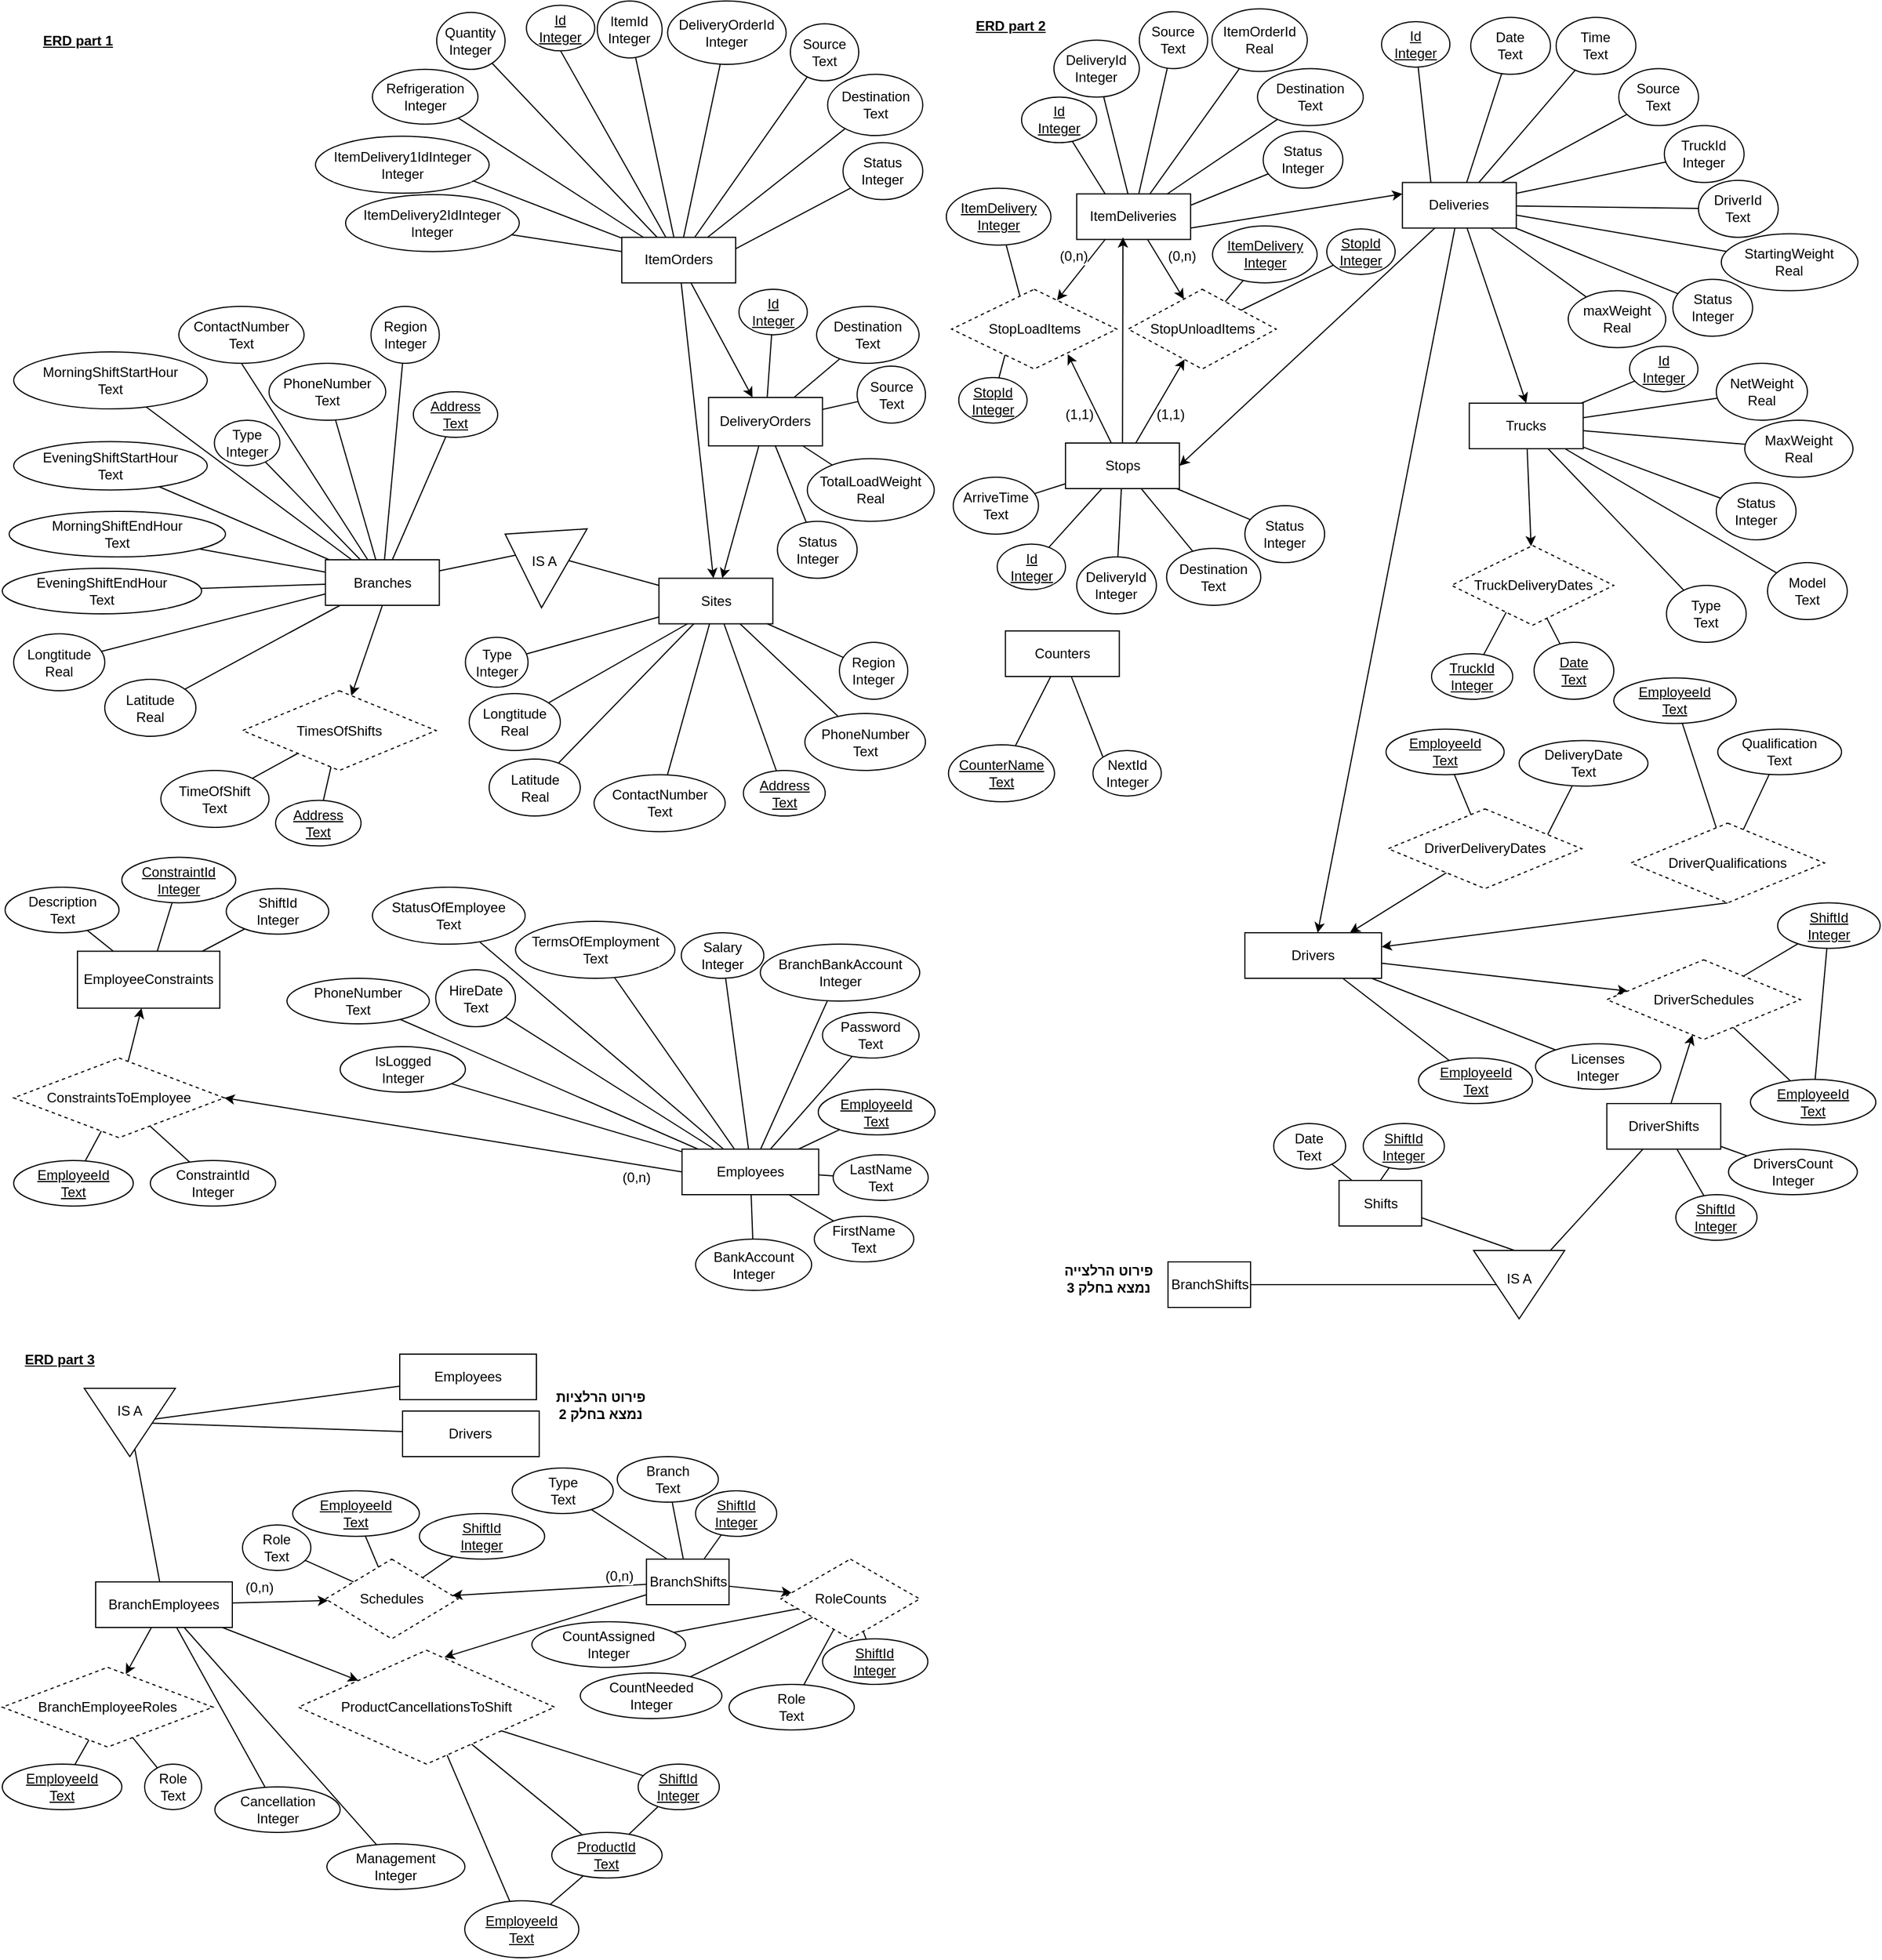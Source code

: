 <mxfile version="20.5.3" type="embed"><diagram name="Page-1" id="AngQqpGPFP4DrtoyE51B"><mxGraphModel dx="602" dy="433" grid="1" gridSize="10" guides="1" tooltips="1" connect="1" arrows="1" fold="1" page="1" pageScale="1" pageWidth="827" pageHeight="1169" math="0" shadow="0"><root><mxCell id="0"/><mxCell id="1" parent="0"/><mxCell id="sMxC_BpVTvGF2aHkU9Yo-5" value="Branches" style="whiteSpace=wrap;html=1;align=center;labelBackgroundColor=#FFFFFF;" parent="1" vertex="1"><mxGeometry x="288.75" y="492.5" width="100" height="40" as="geometry"/></mxCell><mxCell id="sMxC_BpVTvGF2aHkU9Yo-8" value="Address&lt;br&gt;Text" style="ellipse;whiteSpace=wrap;html=1;align=center;fontStyle=4;labelBackgroundColor=#FFFFFF;" parent="1" vertex="1"><mxGeometry x="365.94" y="345" width="74.06" height="40" as="geometry"/></mxCell><mxCell id="sMxC_BpVTvGF2aHkU9Yo-9" value="PhoneNumber&lt;br&gt;Text" style="ellipse;whiteSpace=wrap;html=1;align=center;labelBackgroundColor=#FFFFFF;" parent="1" vertex="1"><mxGeometry x="239.22" y="320" width="102.5" height="50" as="geometry"/></mxCell><mxCell id="sMxC_BpVTvGF2aHkU9Yo-10" value="ContactNumber&lt;br&gt;Text" style="ellipse;whiteSpace=wrap;html=1;align=center;labelBackgroundColor=#FFFFFF;" parent="1" vertex="1"><mxGeometry x="160" y="270" width="110" height="50" as="geometry"/></mxCell><mxCell id="sMxC_BpVTvGF2aHkU9Yo-11" value="Region&lt;br&gt;Integer" style="ellipse;whiteSpace=wrap;html=1;align=center;labelBackgroundColor=#FFFFFF;" parent="1" vertex="1"><mxGeometry x="328.75" y="270" width="60" height="50" as="geometry"/></mxCell><mxCell id="sMxC_BpVTvGF2aHkU9Yo-12" value="Type&lt;br&gt;Integer" style="ellipse;whiteSpace=wrap;html=1;align=center;labelBackgroundColor=#FFFFFF;" parent="1" vertex="1"><mxGeometry x="191.25" y="370" width="57.5" height="40" as="geometry"/></mxCell><mxCell id="sMxC_BpVTvGF2aHkU9Yo-13" value="MorningShiftStartHour&lt;br&gt;Text" style="ellipse;whiteSpace=wrap;html=1;align=center;labelBackgroundColor=#FFFFFF;" parent="1" vertex="1"><mxGeometry x="15" y="310" width="170" height="50" as="geometry"/></mxCell><mxCell id="sMxC_BpVTvGF2aHkU9Yo-14" value="EveningShiftStartHour&lt;br&gt;Text" style="ellipse;whiteSpace=wrap;html=1;align=center;labelBackgroundColor=#FFFFFF;" parent="1" vertex="1"><mxGeometry x="15" y="388.75" width="170" height="42.5" as="geometry"/></mxCell><mxCell id="sMxC_BpVTvGF2aHkU9Yo-15" value="MorningShiftEndHour&lt;br&gt;Text" style="ellipse;whiteSpace=wrap;html=1;align=center;labelBackgroundColor=#FFFFFF;" parent="1" vertex="1"><mxGeometry x="11.02" y="450" width="190" height="40" as="geometry"/></mxCell><mxCell id="sMxC_BpVTvGF2aHkU9Yo-16" value="EveningShiftEndHour&lt;br&gt;Text" style="ellipse;whiteSpace=wrap;html=1;align=center;labelBackgroundColor=#FFFFFF;" parent="1" vertex="1"><mxGeometry x="5" y="500" width="175" height="40" as="geometry"/></mxCell><mxCell id="sMxC_BpVTvGF2aHkU9Yo-17" value="" style="endArrow=none;html=1;rounded=0;exitX=0.5;exitY=1;exitDx=0;exitDy=0;fontColor=#000000;labelBackgroundColor=#FFFFFF;" parent="1" source="sMxC_BpVTvGF2aHkU9Yo-10" target="sMxC_BpVTvGF2aHkU9Yo-5" edge="1"><mxGeometry relative="1" as="geometry"><mxPoint x="228.75" y="441.5" as="sourcePoint"/><mxPoint x="298.75" y="482.5" as="targetPoint"/></mxGeometry></mxCell><mxCell id="sMxC_BpVTvGF2aHkU9Yo-21" value="" style="endArrow=none;html=1;rounded=0;fontColor=#000000;labelBackgroundColor=#FFFFFF;" parent="1" source="sMxC_BpVTvGF2aHkU9Yo-9" target="sMxC_BpVTvGF2aHkU9Yo-5" edge="1"><mxGeometry relative="1" as="geometry"><mxPoint x="338.75" y="422.5" as="sourcePoint"/><mxPoint x="412.75" y="492.5" as="targetPoint"/></mxGeometry></mxCell><mxCell id="sMxC_BpVTvGF2aHkU9Yo-22" value="" style="endArrow=none;html=1;rounded=0;fontColor=#000000;labelBackgroundColor=#FFFFFF;" parent="1" source="sMxC_BpVTvGF2aHkU9Yo-11" target="sMxC_BpVTvGF2aHkU9Yo-5" edge="1"><mxGeometry relative="1" as="geometry"><mxPoint x="398.75" y="422.5" as="sourcePoint"/><mxPoint x="398.75" y="492.5" as="targetPoint"/></mxGeometry></mxCell><mxCell id="sMxC_BpVTvGF2aHkU9Yo-23" value="" style="endArrow=none;html=1;rounded=0;fontColor=#000000;labelBackgroundColor=#FFFFFF;" parent="1" source="sMxC_BpVTvGF2aHkU9Yo-8" target="sMxC_BpVTvGF2aHkU9Yo-5" edge="1"><mxGeometry relative="1" as="geometry"><mxPoint x="458.75" y="442.5" as="sourcePoint"/><mxPoint x="409.75" y="514.5" as="targetPoint"/></mxGeometry></mxCell><mxCell id="sMxC_BpVTvGF2aHkU9Yo-24" value="" style="endArrow=none;html=1;rounded=0;fontColor=#000000;labelBackgroundColor=#FFFFFF;" parent="1" source="sMxC_BpVTvGF2aHkU9Yo-12" target="sMxC_BpVTvGF2aHkU9Yo-5" edge="1"><mxGeometry relative="1" as="geometry"><mxPoint x="248.75" y="432.5" as="sourcePoint"/><mxPoint x="326.75" y="502.5" as="targetPoint"/></mxGeometry></mxCell><mxCell id="sMxC_BpVTvGF2aHkU9Yo-25" value="" style="endArrow=none;html=1;rounded=0;fontColor=#000000;labelBackgroundColor=#FFFFFF;" parent="1" source="sMxC_BpVTvGF2aHkU9Yo-13" target="sMxC_BpVTvGF2aHkU9Yo-5" edge="1"><mxGeometry relative="1" as="geometry"><mxPoint x="204.75" y="443.5" as="sourcePoint"/><mxPoint x="278.75" y="502.5" as="targetPoint"/></mxGeometry></mxCell><mxCell id="sMxC_BpVTvGF2aHkU9Yo-27" value="" style="endArrow=none;html=1;rounded=0;fontColor=#000000;labelBackgroundColor=#FFFFFF;" parent="1" source="sMxC_BpVTvGF2aHkU9Yo-14" target="sMxC_BpVTvGF2aHkU9Yo-5" edge="1"><mxGeometry relative="1" as="geometry"><mxPoint x="194.75" y="486.5" as="sourcePoint"/><mxPoint x="298.75" y="510.5" as="targetPoint"/></mxGeometry></mxCell><mxCell id="sMxC_BpVTvGF2aHkU9Yo-28" value="" style="endArrow=none;html=1;rounded=0;fontColor=#000000;labelBackgroundColor=#FFFFFF;" parent="1" source="sMxC_BpVTvGF2aHkU9Yo-15" target="sMxC_BpVTvGF2aHkU9Yo-5" edge="1"><mxGeometry relative="1" as="geometry"><mxPoint x="218.75" y="522.5" as="sourcePoint"/><mxPoint x="268.75" y="532.5" as="targetPoint"/></mxGeometry></mxCell><mxCell id="sMxC_BpVTvGF2aHkU9Yo-29" value="" style="endArrow=none;html=1;rounded=0;fontColor=#000000;labelBackgroundColor=#FFFFFF;" parent="1" source="sMxC_BpVTvGF2aHkU9Yo-16" target="sMxC_BpVTvGF2aHkU9Yo-5" edge="1"><mxGeometry relative="1" as="geometry"><mxPoint x="153.495" y="519.533" as="sourcePoint"/><mxPoint x="298.75" y="536.5" as="targetPoint"/></mxGeometry></mxCell><mxCell id="sMxC_BpVTvGF2aHkU9Yo-30" value="BranchEmployees" style="whiteSpace=wrap;html=1;align=center;labelBackgroundColor=#FFFFFF;" parent="1" vertex="1"><mxGeometry x="86.98" y="1390" width="120" height="40" as="geometry"/></mxCell><mxCell id="sMxC_BpVTvGF2aHkU9Yo-31" value="EmployeeId&lt;br&gt;Text" style="ellipse;whiteSpace=wrap;html=1;align=center;fontStyle=4;labelBackgroundColor=#FFFFFF;" parent="1" vertex="1"><mxGeometry x="721.48" y="957.5" width="102.52" height="40" as="geometry"/></mxCell><mxCell id="sMxC_BpVTvGF2aHkU9Yo-32" value="FirstName&lt;br&gt;Text" style="ellipse;whiteSpace=wrap;html=1;align=center;labelBackgroundColor=#FFFFFF;" parent="1" vertex="1"><mxGeometry x="718" y="1069" width="87.36" height="40" as="geometry"/></mxCell><mxCell id="sMxC_BpVTvGF2aHkU9Yo-33" value="LastName&lt;br&gt;Text" style="ellipse;whiteSpace=wrap;html=1;align=center;labelBackgroundColor=#FFFFFF;" parent="1" vertex="1"><mxGeometry x="734.59" y="1015" width="83.41" height="40" as="geometry"/></mxCell><mxCell id="sMxC_BpVTvGF2aHkU9Yo-34" value="" style="endArrow=none;html=1;rounded=0;fontColor=#000000;labelBackgroundColor=#FFFFFF;" parent="1" source="sMxC_BpVTvGF2aHkU9Yo-31" target="n5WCB7rQCjIqwL3kKHlA-1" edge="1"><mxGeometry relative="1" as="geometry"><mxPoint x="402.59" y="1250" as="sourcePoint"/><mxPoint x="705.59" y="1080" as="targetPoint"/><Array as="points"/></mxGeometry></mxCell><mxCell id="sMxC_BpVTvGF2aHkU9Yo-35" value="" style="endArrow=none;html=1;rounded=0;fontColor=#000000;labelBackgroundColor=#FFFFFF;" parent="1" source="sMxC_BpVTvGF2aHkU9Yo-32" target="n5WCB7rQCjIqwL3kKHlA-1" edge="1"><mxGeometry relative="1" as="geometry"><mxPoint x="320.59" y="1244" as="sourcePoint"/><mxPoint x="755.59" y="1050" as="targetPoint"/></mxGeometry></mxCell><mxCell id="sMxC_BpVTvGF2aHkU9Yo-36" value="" style="endArrow=none;html=1;rounded=0;fontColor=#000000;labelBackgroundColor=#FFFFFF;" parent="1" source="sMxC_BpVTvGF2aHkU9Yo-33" target="n5WCB7rQCjIqwL3kKHlA-1" edge="1"><mxGeometry relative="1" as="geometry"><mxPoint x="278.59" y="1227" as="sourcePoint"/><mxPoint x="222.59" y="1280" as="targetPoint"/></mxGeometry></mxCell><mxCell id="sMxC_BpVTvGF2aHkU9Yo-37" value="Password&lt;br&gt;Text" style="ellipse;whiteSpace=wrap;html=1;align=center;labelBackgroundColor=#FFFFFF;" parent="1" vertex="1"><mxGeometry x="725.18" y="890" width="84.82" height="40" as="geometry"/></mxCell><mxCell id="sMxC_BpVTvGF2aHkU9Yo-38" value="" style="endArrow=none;html=1;rounded=0;fontColor=#000000;labelBackgroundColor=#FFFFFF;" parent="1" source="sMxC_BpVTvGF2aHkU9Yo-37" target="n5WCB7rQCjIqwL3kKHlA-1" edge="1"><mxGeometry relative="1" as="geometry"><mxPoint x="296.59" y="1190" as="sourcePoint"/><mxPoint x="265.59" y="1270" as="targetPoint"/></mxGeometry></mxCell><mxCell id="sMxC_BpVTvGF2aHkU9Yo-39" value="BankAccount&lt;br&gt;Integer" style="ellipse;whiteSpace=wrap;html=1;align=center;labelBackgroundColor=#FFFFFF;" parent="1" vertex="1"><mxGeometry x="613.75" y="1089" width="101.91" height="45" as="geometry"/></mxCell><mxCell id="sMxC_BpVTvGF2aHkU9Yo-40" value="" style="endArrow=none;html=1;rounded=0;fontColor=#000000;labelBackgroundColor=#FFFFFF;" parent="1" source="sMxC_BpVTvGF2aHkU9Yo-39" target="n5WCB7rQCjIqwL3kKHlA-1" edge="1"><mxGeometry relative="1" as="geometry"><mxPoint x="413.59" y="1070" as="sourcePoint"/><mxPoint x="225.59" y="1272" as="targetPoint"/></mxGeometry></mxCell><mxCell id="sMxC_BpVTvGF2aHkU9Yo-41" value="BranchBankAccount&lt;br&gt;Integer" style="ellipse;whiteSpace=wrap;html=1;align=center;labelBackgroundColor=#FFFFFF;" parent="1" vertex="1"><mxGeometry x="670.59" y="830" width="140" height="50" as="geometry"/></mxCell><mxCell id="sMxC_BpVTvGF2aHkU9Yo-42" value="" style="endArrow=none;html=1;rounded=0;fontColor=#000000;labelBackgroundColor=#FFFFFF;" parent="1" source="sMxC_BpVTvGF2aHkU9Yo-41" target="n5WCB7rQCjIqwL3kKHlA-1" edge="1"><mxGeometry relative="1" as="geometry"><mxPoint x="335.59" y="1049" as="sourcePoint"/><mxPoint x="197.59" y="1280" as="targetPoint"/><Array as="points"/></mxGeometry></mxCell><mxCell id="sMxC_BpVTvGF2aHkU9Yo-43" value="Salary&lt;br&gt;Integer" style="ellipse;whiteSpace=wrap;html=1;align=center;labelBackgroundColor=#FFFFFF;" parent="1" vertex="1"><mxGeometry x="601.22" y="820" width="72.5" height="40" as="geometry"/></mxCell><mxCell id="sMxC_BpVTvGF2aHkU9Yo-44" value="" style="endArrow=none;html=1;rounded=0;fontColor=#000000;labelBackgroundColor=#FFFFFF;" parent="1" source="sMxC_BpVTvGF2aHkU9Yo-43" edge="1"><mxGeometry relative="1" as="geometry"><mxPoint x="410.59" y="1059" as="sourcePoint"/><mxPoint x="661.59" y="1020" as="targetPoint"/></mxGeometry></mxCell><mxCell id="sMxC_BpVTvGF2aHkU9Yo-45" value="TermsOfEmployment&lt;br&gt;Text" style="ellipse;whiteSpace=wrap;html=1;align=center;labelBackgroundColor=#FFFFFF;" parent="1" vertex="1"><mxGeometry x="455.63" y="810" width="140" height="50" as="geometry"/></mxCell><mxCell id="sMxC_BpVTvGF2aHkU9Yo-46" value="" style="endArrow=none;html=1;rounded=0;fontColor=#000000;labelBackgroundColor=#FFFFFF;" parent="1" source="sMxC_BpVTvGF2aHkU9Yo-45" target="n5WCB7rQCjIqwL3kKHlA-1" edge="1"><mxGeometry relative="1" as="geometry"><mxPoint x="260.59" y="990" as="sourcePoint"/><mxPoint x="260.59" y="1290" as="targetPoint"/></mxGeometry></mxCell><mxCell id="sMxC_BpVTvGF2aHkU9Yo-47" value="StatusOfEmployee&lt;br&gt;Text" style="ellipse;whiteSpace=wrap;html=1;align=center;labelBackgroundColor=#FFFFFF;" parent="1" vertex="1"><mxGeometry x="330" y="780" width="134.15" height="50" as="geometry"/></mxCell><mxCell id="sMxC_BpVTvGF2aHkU9Yo-48" value="" style="endArrow=none;html=1;rounded=0;fontColor=#000000;labelBackgroundColor=#FFFFFF;" parent="1" source="sMxC_BpVTvGF2aHkU9Yo-47" target="n5WCB7rQCjIqwL3kKHlA-1" edge="1"><mxGeometry relative="1" as="geometry"><mxPoint x="194.59" y="1030" as="sourcePoint"/><mxPoint x="277.59" y="1270" as="targetPoint"/></mxGeometry></mxCell><mxCell id="sMxC_BpVTvGF2aHkU9Yo-49" value="HireDate&lt;br&gt;Text" style="ellipse;whiteSpace=wrap;html=1;align=center;labelBackgroundColor=#FFFFFF;" parent="1" vertex="1"><mxGeometry x="385.59" y="852.5" width="70" height="50" as="geometry"/></mxCell><mxCell id="sMxC_BpVTvGF2aHkU9Yo-50" value="" style="endArrow=none;html=1;rounded=0;fontColor=#000000;labelBackgroundColor=#FFFFFF;" parent="1" source="sMxC_BpVTvGF2aHkU9Yo-49" target="n5WCB7rQCjIqwL3kKHlA-1" edge="1"><mxGeometry relative="1" as="geometry"><mxPoint x="151.59" y="1089" as="sourcePoint"/><mxPoint x="271.59" y="1270" as="targetPoint"/></mxGeometry></mxCell><mxCell id="sMxC_BpVTvGF2aHkU9Yo-51" value="PhoneNumber&lt;br&gt;Text" style="ellipse;whiteSpace=wrap;html=1;align=center;labelBackgroundColor=#FFFFFF;" parent="1" vertex="1"><mxGeometry x="255" y="860" width="125" height="40" as="geometry"/></mxCell><mxCell id="sMxC_BpVTvGF2aHkU9Yo-52" value="" style="endArrow=none;html=1;rounded=0;fontColor=#000000;labelBackgroundColor=#FFFFFF;" parent="1" source="sMxC_BpVTvGF2aHkU9Yo-51" target="n5WCB7rQCjIqwL3kKHlA-1" edge="1"><mxGeometry relative="1" as="geometry"><mxPoint x="130.59" y="1135" as="sourcePoint"/><mxPoint x="264.59" y="1270" as="targetPoint"/></mxGeometry></mxCell><mxCell id="sMxC_BpVTvGF2aHkU9Yo-55" value="IsLogged&lt;br&gt;Integer" style="ellipse;whiteSpace=wrap;html=1;align=center;labelBackgroundColor=#FFFFFF;" parent="1" vertex="1"><mxGeometry x="301.66" y="920" width="110" height="40" as="geometry"/></mxCell><mxCell id="sMxC_BpVTvGF2aHkU9Yo-56" value="" style="endArrow=none;html=1;rounded=0;fontColor=#000000;labelBackgroundColor=#FFFFFF;" parent="1" source="sMxC_BpVTvGF2aHkU9Yo-55" target="n5WCB7rQCjIqwL3kKHlA-1" edge="1"><mxGeometry relative="1" as="geometry"><mxPoint x="40.59" y="1157" as="sourcePoint"/><mxPoint x="247.59" y="1270" as="targetPoint"/></mxGeometry></mxCell><mxCell id="sMxC_BpVTvGF2aHkU9Yo-57" value="Management&lt;br&gt;Integer" style="ellipse;whiteSpace=wrap;html=1;align=center;labelBackgroundColor=#FFFFFF;" parent="1" vertex="1"><mxGeometry x="290" y="1620" width="121.25" height="40" as="geometry"/></mxCell><mxCell id="sMxC_BpVTvGF2aHkU9Yo-58" value="" style="endArrow=none;html=1;rounded=0;fontColor=#000000;labelBackgroundColor=#FFFFFF;" parent="1" source="sMxC_BpVTvGF2aHkU9Yo-57" target="sMxC_BpVTvGF2aHkU9Yo-30" edge="1"><mxGeometry relative="1" as="geometry"><mxPoint x="170.24" y="1989" as="sourcePoint"/><mxPoint x="350.24" y="2055" as="targetPoint"/></mxGeometry></mxCell><mxCell id="sMxC_BpVTvGF2aHkU9Yo-59" value="Cancellation&lt;br&gt;Integer" style="ellipse;whiteSpace=wrap;html=1;align=center;labelBackgroundColor=#FFFFFF;" parent="1" vertex="1"><mxGeometry x="191.66" y="1570" width="110" height="40" as="geometry"/></mxCell><mxCell id="sMxC_BpVTvGF2aHkU9Yo-60" value="" style="endArrow=none;html=1;rounded=0;fontColor=#000000;labelBackgroundColor=#FFFFFF;" parent="1" source="sMxC_BpVTvGF2aHkU9Yo-59" target="sMxC_BpVTvGF2aHkU9Yo-30" edge="1"><mxGeometry relative="1" as="geometry"><mxPoint x="185.24" y="2034" as="sourcePoint"/><mxPoint x="326.24" y="2064" as="targetPoint"/></mxGeometry></mxCell><mxCell id="sMxC_BpVTvGF2aHkU9Yo-61" value="Drivers" style="whiteSpace=wrap;html=1;align=center;labelBackgroundColor=#FFFFFF;" parent="1" vertex="1"><mxGeometry x="1096.09" y="820" width="120" height="40" as="geometry"/></mxCell><mxCell id="sMxC_BpVTvGF2aHkU9Yo-62" value="EmployeeId&lt;br&gt;Text" style="ellipse;whiteSpace=wrap;html=1;align=center;fontStyle=4;labelBackgroundColor=#FFFFFF;" parent="1" vertex="1"><mxGeometry x="1248.54" y="930" width="100" height="40" as="geometry"/></mxCell><mxCell id="sMxC_BpVTvGF2aHkU9Yo-65" value="" style="endArrow=none;html=1;rounded=0;fontColor=#000000;labelBackgroundColor=#FFFFFF;" parent="1" source="sMxC_BpVTvGF2aHkU9Yo-62" target="sMxC_BpVTvGF2aHkU9Yo-61" edge="1"><mxGeometry relative="1" as="geometry"><mxPoint x="1357" y="1400" as="sourcePoint"/><mxPoint x="1270" y="1456" as="targetPoint"/></mxGeometry></mxCell><mxCell id="sMxC_BpVTvGF2aHkU9Yo-90" value="Licenses&lt;br&gt;Integer" style="ellipse;whiteSpace=wrap;html=1;align=center;labelBackgroundColor=#FFFFFF;" parent="1" vertex="1"><mxGeometry x="1351.25" y="917.5" width="110" height="40" as="geometry"/></mxCell><mxCell id="sMxC_BpVTvGF2aHkU9Yo-91" value="" style="endArrow=none;html=1;rounded=0;fontColor=#000000;labelBackgroundColor=#FFFFFF;" parent="1" source="sMxC_BpVTvGF2aHkU9Yo-90" target="sMxC_BpVTvGF2aHkU9Yo-61" edge="1"><mxGeometry relative="1" as="geometry"><mxPoint x="1019" y="1399" as="sourcePoint"/><mxPoint x="1160" y="1429" as="targetPoint"/></mxGeometry></mxCell><mxCell id="sMxC_BpVTvGF2aHkU9Yo-95" value="EmployeeConstraints" style="whiteSpace=wrap;html=1;align=center;labelBackgroundColor=#FFFFFF;" parent="1" vertex="1"><mxGeometry x="71.02" y="836.25" width="125" height="50" as="geometry"/></mxCell><mxCell id="sMxC_BpVTvGF2aHkU9Yo-96" value="ConstraintId&lt;br&gt;Integer" style="ellipse;whiteSpace=wrap;html=1;align=center;fontStyle=4;labelBackgroundColor=#FFFFFF;" parent="1" vertex="1"><mxGeometry x="110.0" y="753.75" width="100" height="40" as="geometry"/></mxCell><mxCell id="sMxC_BpVTvGF2aHkU9Yo-98" value="ShiftId&lt;br&gt;Integer" style="ellipse;whiteSpace=wrap;html=1;align=center;labelBackgroundColor=#FFFFFF;" parent="1" vertex="1"><mxGeometry x="201.66" y="781.25" width="90" height="40" as="geometry"/></mxCell><mxCell id="sMxC_BpVTvGF2aHkU9Yo-99" value="Description&lt;br&gt;Text" style="ellipse;whiteSpace=wrap;html=1;align=center;labelBackgroundColor=#FFFFFF;" parent="1" vertex="1"><mxGeometry x="7.5" y="780" width="100" height="40" as="geometry"/></mxCell><mxCell id="sMxC_BpVTvGF2aHkU9Yo-101" value="" style="endArrow=none;html=1;rounded=0;fontColor=#000000;labelBackgroundColor=#FFFFFF;" parent="1" source="sMxC_BpVTvGF2aHkU9Yo-96" target="sMxC_BpVTvGF2aHkU9Yo-95" edge="1"><mxGeometry relative="1" as="geometry"><mxPoint x="135.0" y="1018.75" as="sourcePoint"/><mxPoint x="163.0" y="928.75" as="targetPoint"/></mxGeometry></mxCell><mxCell id="sMxC_BpVTvGF2aHkU9Yo-102" value="" style="endArrow=none;html=1;rounded=0;fontColor=#000000;labelBackgroundColor=#FFFFFF;" parent="1" source="sMxC_BpVTvGF2aHkU9Yo-99" target="sMxC_BpVTvGF2aHkU9Yo-95" edge="1"><mxGeometry relative="1" as="geometry"><mxPoint x="246.0" y="885.75" as="sourcePoint"/><mxPoint x="173.0" y="938.75" as="targetPoint"/></mxGeometry></mxCell><mxCell id="sMxC_BpVTvGF2aHkU9Yo-104" value="ShiftId&lt;br&gt;Integer" style="ellipse;whiteSpace=wrap;html=1;align=center;fontStyle=4;labelBackgroundColor=#FFFFFF;" parent="1" vertex="1"><mxGeometry x="613.75" y="1310" width="71.25" height="40" as="geometry"/></mxCell><mxCell id="sMxC_BpVTvGF2aHkU9Yo-105" value="Branch&lt;br&gt;Text" style="ellipse;whiteSpace=wrap;html=1;align=center;labelBackgroundColor=#FFFFFF;" parent="1" vertex="1"><mxGeometry x="545" y="1280" width="88.75" height="40" as="geometry"/></mxCell><mxCell id="sMxC_BpVTvGF2aHkU9Yo-108" value="" style="endArrow=none;html=1;rounded=0;fontColor=#000000;labelBackgroundColor=#FFFFFF;" parent="1" source="uhVs8H4B_nVWCRDEAxtj-1" target="sMxC_BpVTvGF2aHkU9Yo-104" edge="1"><mxGeometry relative="1" as="geometry"><mxPoint x="-176" y="1571" as="sourcePoint"/><mxPoint x="-366" y="1624" as="targetPoint"/></mxGeometry></mxCell><mxCell id="sMxC_BpVTvGF2aHkU9Yo-109" value="" style="endArrow=none;html=1;rounded=0;fontColor=#000000;labelBackgroundColor=#FFFFFF;" parent="1" source="sMxC_BpVTvGF2aHkU9Yo-105" target="uhVs8H4B_nVWCRDEAxtj-1" edge="1"><mxGeometry relative="1" as="geometry"><mxPoint x="102" y="1708" as="sourcePoint"/><mxPoint x="44" y="1665" as="targetPoint"/></mxGeometry></mxCell><mxCell id="sMxC_BpVTvGF2aHkU9Yo-117" value="DriverShifts" style="whiteSpace=wrap;html=1;align=center;labelBackgroundColor=#FFFFFF;" parent="1" vertex="1"><mxGeometry x="1413.87" y="970" width="100" height="40" as="geometry"/></mxCell><mxCell id="sMxC_BpVTvGF2aHkU9Yo-118" value="ShiftId&lt;br&gt;Integer" style="ellipse;whiteSpace=wrap;html=1;align=center;fontStyle=4;labelBackgroundColor=#FFFFFF;" parent="1" vertex="1"><mxGeometry x="1200.01" y="987.5" width="71.25" height="40" as="geometry"/></mxCell><mxCell id="sMxC_BpVTvGF2aHkU9Yo-119" value="DriversCount&lt;br&gt;Integer" style="ellipse;whiteSpace=wrap;html=1;align=center;labelBackgroundColor=#FFFFFF;" parent="1" vertex="1"><mxGeometry x="1520.74" y="1010" width="113.13" height="40" as="geometry"/></mxCell><mxCell id="sMxC_BpVTvGF2aHkU9Yo-120" value="Date&lt;br&gt;Text" style="ellipse;whiteSpace=wrap;html=1;align=center;labelBackgroundColor=#FFFFFF;" parent="1" vertex="1"><mxGeometry x="1121.38" y="987.5" width="63.13" height="40" as="geometry"/></mxCell><mxCell id="sMxC_BpVTvGF2aHkU9Yo-121" value="" style="endArrow=none;html=1;rounded=0;fontColor=#000000;labelBackgroundColor=#FFFFFF;" parent="1" source="n5WCB7rQCjIqwL3kKHlA-12" target="sMxC_BpVTvGF2aHkU9Yo-120" edge="1"><mxGeometry relative="1" as="geometry"><mxPoint x="1701.21" y="831" as="sourcePoint"/><mxPoint x="1511.21" y="884" as="targetPoint"/></mxGeometry></mxCell><mxCell id="sMxC_BpVTvGF2aHkU9Yo-122" value="" style="endArrow=none;html=1;rounded=0;exitX=0.5;exitY=0;exitDx=0;exitDy=0;fontColor=#000000;labelBackgroundColor=#FFFFFF;" parent="1" source="n5WCB7rQCjIqwL3kKHlA-12" target="sMxC_BpVTvGF2aHkU9Yo-118" edge="1"><mxGeometry relative="1" as="geometry"><mxPoint x="1701.21" y="831" as="sourcePoint"/><mxPoint x="1511.21" y="884" as="targetPoint"/></mxGeometry></mxCell><mxCell id="sMxC_BpVTvGF2aHkU9Yo-123" value="" style="endArrow=none;html=1;rounded=0;fontColor=#000000;labelBackgroundColor=#FFFFFF;" parent="1" source="sMxC_BpVTvGF2aHkU9Yo-119" target="sMxC_BpVTvGF2aHkU9Yo-117" edge="1"><mxGeometry relative="1" as="geometry"><mxPoint x="1458.319" y="1025.867" as="sourcePoint"/><mxPoint x="1776.32" y="837.5" as="targetPoint"/></mxGeometry></mxCell><mxCell id="sMxC_BpVTvGF2aHkU9Yo-125" value="EmployeeId&lt;br&gt;Text" style="ellipse;whiteSpace=wrap;html=1;align=center;fontStyle=4;labelBackgroundColor=#FFFFFF;" parent="1" vertex="1"><mxGeometry x="411.06" y="1670" width="100.19" height="50" as="geometry"/></mxCell><mxCell id="sMxC_BpVTvGF2aHkU9Yo-126" value="&lt;u&gt;ProductId&lt;br style=&quot;border-color: var(--border-color);&quot;&gt;Text&lt;/u&gt;" style="ellipse;whiteSpace=wrap;html=1;align=center;labelBackgroundColor=#FFFFFF;" parent="1" vertex="1"><mxGeometry x="487.49" y="1610" width="96.87" height="40" as="geometry"/></mxCell><mxCell id="sMxC_BpVTvGF2aHkU9Yo-128" value="" style="endArrow=none;html=1;rounded=0;fontColor=#000000;labelBackgroundColor=#FFFFFF;" parent="1" source="sMxC_BpVTvGF2aHkU9Yo-126" target="sMxC_BpVTvGF2aHkU9Yo-125" edge="1"><mxGeometry relative="1" as="geometry"><mxPoint x="529.542" y="1914.251" as="sourcePoint"/><mxPoint x="380.016" y="1876.55" as="targetPoint"/></mxGeometry></mxCell><mxCell id="sMxC_BpVTvGF2aHkU9Yo-129" value="" style="endArrow=none;html=1;rounded=0;fontColor=#000000;labelBackgroundColor=#FFFFFF;" parent="1" source="n5WCB7rQCjIqwL3kKHlA-31" target="sMxC_BpVTvGF2aHkU9Yo-125" edge="1"><mxGeometry relative="1" as="geometry"><mxPoint x="549.096" y="1770" as="sourcePoint"/><mxPoint x="518.47" y="1664" as="targetPoint"/></mxGeometry></mxCell><mxCell id="sMxC_BpVTvGF2aHkU9Yo-130" value="" style="endArrow=none;html=1;rounded=0;fontColor=#000000;labelBackgroundColor=#FFFFFF;" parent="1" source="sMxC_BpVTvGF2aHkU9Yo-126" target="n5WCB7rQCjIqwL3kKHlA-31" edge="1"><mxGeometry relative="1" as="geometry"><mxPoint x="538.46" y="1825" as="sourcePoint"/><mxPoint x="565.96" y="1770" as="targetPoint"/></mxGeometry></mxCell><mxCell id="sMxC_BpVTvGF2aHkU9Yo-135" value="Role&lt;br&gt;Text" style="ellipse;whiteSpace=wrap;html=1;align=center;labelBackgroundColor=#FFFFFF;" parent="1" vertex="1"><mxGeometry x="130" y="1550" width="50" height="40" as="geometry"/></mxCell><mxCell id="sMxC_BpVTvGF2aHkU9Yo-137" value="" style="endArrow=none;html=1;rounded=0;fontColor=#000000;labelBackgroundColor=#FFFFFF;" parent="1" source="sMxC_BpVTvGF2aHkU9Yo-135" target="sMxC_BpVTvGF2aHkU9Yo-390" edge="1"><mxGeometry relative="1" as="geometry"><mxPoint x="798.74" y="2045" as="sourcePoint"/><mxPoint x="768.664" y="2012.7" as="targetPoint"/></mxGeometry></mxCell><mxCell id="sMxC_BpVTvGF2aHkU9Yo-138" value="" style="endArrow=none;html=1;rounded=0;fontColor=#000000;labelBackgroundColor=#FFFFFF;" parent="1" source="sMxC_BpVTvGF2aHkU9Yo-140" target="sMxC_BpVTvGF2aHkU9Yo-390" edge="1"><mxGeometry relative="1" as="geometry"><mxPoint x="638.74" y="2045" as="sourcePoint"/><mxPoint x="699.62" y="2012.958" as="targetPoint"/></mxGeometry></mxCell><mxCell id="sMxC_BpVTvGF2aHkU9Yo-140" value="EmployeeId&lt;br&gt;Text" style="ellipse;whiteSpace=wrap;html=1;align=center;fontStyle=4;labelBackgroundColor=#FFFFFF;" parent="1" vertex="1"><mxGeometry x="5" y="1550" width="105" height="40" as="geometry"/></mxCell><mxCell id="sMxC_BpVTvGF2aHkU9Yo-142" value="DeliveryDate&lt;br&gt;Text" style="ellipse;whiteSpace=wrap;html=1;align=center;labelBackgroundColor=#FFFFFF;" parent="1" vertex="1"><mxGeometry x="1336.88" y="651.25" width="113.12" height="40" as="geometry"/></mxCell><mxCell id="sMxC_BpVTvGF2aHkU9Yo-143" value="" style="endArrow=none;html=1;rounded=0;entryX=0.824;entryY=0.321;entryDx=0;entryDy=0;entryPerimeter=0;fontColor=#000000;labelBackgroundColor=#FFFFFF;" parent="1" source="sMxC_BpVTvGF2aHkU9Yo-142" target="sMxC_BpVTvGF2aHkU9Yo-392" edge="1"><mxGeometry relative="1" as="geometry"><mxPoint x="1032.51" y="481.25" as="sourcePoint"/><mxPoint x="1050.005" y="475" as="targetPoint"/></mxGeometry></mxCell><mxCell id="sMxC_BpVTvGF2aHkU9Yo-144" value="" style="endArrow=none;html=1;rounded=0;fontColor=#000000;labelBackgroundColor=#FFFFFF;" parent="1" source="sMxC_BpVTvGF2aHkU9Yo-392" target="sMxC_BpVTvGF2aHkU9Yo-145" edge="1"><mxGeometry relative="1" as="geometry"><mxPoint x="1039.38" y="441.25" as="sourcePoint"/><mxPoint x="932.081" y="448.746" as="targetPoint"/></mxGeometry></mxCell><mxCell id="sMxC_BpVTvGF2aHkU9Yo-145" value="EmployeeId&lt;br&gt;Text" style="ellipse;whiteSpace=wrap;html=1;align=center;fontStyle=4;labelBackgroundColor=#FFFFFF;" parent="1" vertex="1"><mxGeometry x="1220" y="641.25" width="103.75" height="40" as="geometry"/></mxCell><mxCell id="sMxC_BpVTvGF2aHkU9Yo-147" value="Qualification&lt;br&gt;Text" style="ellipse;whiteSpace=wrap;html=1;align=center;labelBackgroundColor=#FFFFFF;" parent="1" vertex="1"><mxGeometry x="1511.25" y="641.25" width="108.75" height="40" as="geometry"/></mxCell><mxCell id="sMxC_BpVTvGF2aHkU9Yo-148" value="" style="endArrow=none;html=1;rounded=0;fontColor=#000000;labelBackgroundColor=#FFFFFF;" parent="1" source="sMxC_BpVTvGF2aHkU9Yo-147" target="sMxC_BpVTvGF2aHkU9Yo-395" edge="1"><mxGeometry relative="1" as="geometry"><mxPoint x="1313.75" y="676.25" as="sourcePoint"/><mxPoint x="1283.674" y="643.95" as="targetPoint"/></mxGeometry></mxCell><mxCell id="sMxC_BpVTvGF2aHkU9Yo-149" value="" style="endArrow=none;html=1;rounded=0;fontColor=#000000;labelBackgroundColor=#FFFFFF;" parent="1" source="sMxC_BpVTvGF2aHkU9Yo-150" target="sMxC_BpVTvGF2aHkU9Yo-395" edge="1"><mxGeometry relative="1" as="geometry"><mxPoint x="1153.75" y="676.25" as="sourcePoint"/><mxPoint x="1209.728" y="627.081" as="targetPoint"/></mxGeometry></mxCell><mxCell id="sMxC_BpVTvGF2aHkU9Yo-150" value="EmployeeId&lt;br&gt;Text" style="ellipse;whiteSpace=wrap;html=1;align=center;fontStyle=4;labelBackgroundColor=#FFFFFF;" parent="1" vertex="1"><mxGeometry x="1420" y="596.25" width="107.49" height="40" as="geometry"/></mxCell><mxCell id="sMxC_BpVTvGF2aHkU9Yo-152" value="&lt;u&gt;ShiftId&lt;br&gt;Integer&lt;/u&gt;" style="ellipse;whiteSpace=wrap;html=1;align=center;labelBackgroundColor=#FFFFFF;" parent="1" vertex="1"><mxGeometry x="1563.87" y="793.75" width="90" height="40" as="geometry"/></mxCell><mxCell id="sMxC_BpVTvGF2aHkU9Yo-153" value="" style="endArrow=none;html=1;rounded=0;fontColor=#000000;labelBackgroundColor=#FFFFFF;" parent="1" source="sMxC_BpVTvGF2aHkU9Yo-152" target="sMxC_BpVTvGF2aHkU9Yo-396" edge="1"><mxGeometry relative="1" as="geometry"><mxPoint x="672.0" y="783.75" as="sourcePoint"/><mxPoint x="895.037" y="749.467" as="targetPoint"/><Array as="points"/></mxGeometry></mxCell><mxCell id="sMxC_BpVTvGF2aHkU9Yo-154" value="" style="endArrow=none;html=1;rounded=0;fontColor=#000000;labelBackgroundColor=#FFFFFF;" parent="1" source="sMxC_BpVTvGF2aHkU9Yo-155" target="sMxC_BpVTvGF2aHkU9Yo-396" edge="1"><mxGeometry relative="1" as="geometry"><mxPoint x="512" y="783.75" as="sourcePoint"/><mxPoint x="893.454" y="728.75" as="targetPoint"/><Array as="points"/></mxGeometry></mxCell><mxCell id="sMxC_BpVTvGF2aHkU9Yo-155" value="EmployeeId&lt;br&gt;Text" style="ellipse;whiteSpace=wrap;html=1;align=center;fontStyle=4;labelBackgroundColor=#FFFFFF;" parent="1" vertex="1"><mxGeometry x="1540" y="948.75" width="110.11" height="40" as="geometry"/></mxCell><mxCell id="sMxC_BpVTvGF2aHkU9Yo-158" value="" style="endArrow=none;html=1;rounded=0;fontColor=#000000;labelBackgroundColor=#FFFFFF;" parent="1" source="sMxC_BpVTvGF2aHkU9Yo-152" target="sMxC_BpVTvGF2aHkU9Yo-155" edge="1"><mxGeometry relative="1" as="geometry"><mxPoint x="765.5" y="777.75" as="sourcePoint"/><mxPoint x="651.924" y="761.45" as="targetPoint"/></mxGeometry></mxCell><mxCell id="sMxC_BpVTvGF2aHkU9Yo-159" value="ConstraintId&lt;br style=&quot;border-color: var(--border-color);&quot;&gt;Integer" style="ellipse;whiteSpace=wrap;html=1;align=center;labelBackgroundColor=#FFFFFF;" parent="1" vertex="1"><mxGeometry x="135.0" y="1020" width="110" height="40" as="geometry"/></mxCell><mxCell id="sMxC_BpVTvGF2aHkU9Yo-160" value="" style="endArrow=none;html=1;rounded=0;fontColor=#000000;labelBackgroundColor=#FFFFFF;" parent="1" source="sMxC_BpVTvGF2aHkU9Yo-159" target="sMxC_BpVTvGF2aHkU9Yo-389" edge="1"><mxGeometry relative="1" as="geometry"><mxPoint x="417.53" y="1405" as="sourcePoint"/><mxPoint x="378.877" y="1375.701" as="targetPoint"/></mxGeometry></mxCell><mxCell id="sMxC_BpVTvGF2aHkU9Yo-161" value="" style="endArrow=none;html=1;rounded=0;fontColor=#000000;labelBackgroundColor=#FFFFFF;" parent="1" source="sMxC_BpVTvGF2aHkU9Yo-162" target="sMxC_BpVTvGF2aHkU9Yo-389" edge="1"><mxGeometry relative="1" as="geometry"><mxPoint x="224.62" y="1325" as="sourcePoint"/><mxPoint x="335.077" y="1378.84" as="targetPoint"/></mxGeometry></mxCell><mxCell id="sMxC_BpVTvGF2aHkU9Yo-162" value="EmployeeId&lt;br&gt;Text" style="ellipse;whiteSpace=wrap;html=1;align=center;fontStyle=4;labelBackgroundColor=#FFFFFF;" parent="1" vertex="1"><mxGeometry x="15" y="1020" width="105" height="40" as="geometry"/></mxCell><mxCell id="sMxC_BpVTvGF2aHkU9Yo-170" value="&lt;u&gt;ShiftId&lt;br style=&quot;border-color: var(--border-color);&quot;&gt;Integer&lt;/u&gt;" style="ellipse;whiteSpace=wrap;html=1;align=center;labelBackgroundColor=#FFFFFF;" parent="1" vertex="1"><mxGeometry x="371.24" y="1330" width="110" height="40" as="geometry"/></mxCell><mxCell id="sMxC_BpVTvGF2aHkU9Yo-171" value="" style="endArrow=none;html=1;rounded=0;fontColor=#000000;labelBackgroundColor=#FFFFFF;" parent="1" source="sMxC_BpVTvGF2aHkU9Yo-170" target="sMxC_BpVTvGF2aHkU9Yo-386" edge="1"><mxGeometry relative="1" as="geometry"><mxPoint x="276.24" y="2210" as="sourcePoint"/><mxPoint x="199.395" y="2176.107" as="targetPoint"/></mxGeometry></mxCell><mxCell id="sMxC_BpVTvGF2aHkU9Yo-172" value="" style="endArrow=none;html=1;rounded=0;fontColor=#000000;labelBackgroundColor=#FFFFFF;" parent="1" source="sMxC_BpVTvGF2aHkU9Yo-173" target="sMxC_BpVTvGF2aHkU9Yo-386" edge="1"><mxGeometry relative="1" as="geometry"><mxPoint x="116.24" y="2210" as="sourcePoint"/><mxPoint x="187.298" y="2183.365" as="targetPoint"/><Array as="points"/></mxGeometry></mxCell><mxCell id="sMxC_BpVTvGF2aHkU9Yo-173" value="EmployeeId&lt;br&gt;Text" style="ellipse;whiteSpace=wrap;html=1;align=center;fontStyle=4;labelBackgroundColor=#FFFFFF;" parent="1" vertex="1"><mxGeometry x="260" y="1310" width="111.24" height="40" as="geometry"/></mxCell><mxCell id="sMxC_BpVTvGF2aHkU9Yo-175" value="Role&lt;br&gt;Text" style="ellipse;whiteSpace=wrap;html=1;align=center;labelBackgroundColor=#FFFFFF;" parent="1" vertex="1"><mxGeometry x="215.94" y="1340" width="60" height="40" as="geometry"/></mxCell><mxCell id="sMxC_BpVTvGF2aHkU9Yo-176" value="" style="endArrow=none;html=1;rounded=0;fontColor=#000000;labelBackgroundColor=#FFFFFF;" parent="1" source="sMxC_BpVTvGF2aHkU9Yo-175" target="sMxC_BpVTvGF2aHkU9Yo-386" edge="1"><mxGeometry relative="1" as="geometry"><mxPoint x="379.24" y="2122" as="sourcePoint"/><mxPoint x="208.572" y="2170.601" as="targetPoint"/></mxGeometry></mxCell><mxCell id="sMxC_BpVTvGF2aHkU9Yo-177" value="CountAssigned&lt;br style=&quot;border-color: var(--border-color);&quot;&gt;Integer" style="ellipse;whiteSpace=wrap;html=1;align=center;labelBackgroundColor=#FFFFFF;" parent="1" vertex="1"><mxGeometry x="470" y="1425" width="134.99" height="40" as="geometry"/></mxCell><mxCell id="sMxC_BpVTvGF2aHkU9Yo-179" value="Role&lt;br style=&quot;border-color: var(--border-color);&quot;&gt;Text" style="ellipse;whiteSpace=wrap;html=1;align=center;labelBackgroundColor=#FFFFFF;" parent="1" vertex="1"><mxGeometry x="643.13" y="1480" width="110" height="40" as="geometry"/></mxCell><mxCell id="sMxC_BpVTvGF2aHkU9Yo-180" value="" style="endArrow=none;html=1;rounded=0;fontColor=#000000;labelBackgroundColor=#FFFFFF;" parent="1" source="sMxC_BpVTvGF2aHkU9Yo-179" target="sMxC_BpVTvGF2aHkU9Yo-388" edge="1"><mxGeometry relative="1" as="geometry"><mxPoint x="-31.46" y="1535" as="sourcePoint"/><mxPoint x="-49.663" y="1504.506" as="targetPoint"/></mxGeometry></mxCell><mxCell id="sMxC_BpVTvGF2aHkU9Yo-181" value="" style="endArrow=none;html=1;rounded=0;fontColor=#000000;labelBackgroundColor=#FFFFFF;" parent="1" source="sMxC_BpVTvGF2aHkU9Yo-182" target="sMxC_BpVTvGF2aHkU9Yo-388" edge="1"><mxGeometry relative="1" as="geometry"><mxPoint x="-191.46" y="1535" as="sourcePoint"/><mxPoint x="-80.422" y="1509.788" as="targetPoint"/></mxGeometry></mxCell><mxCell id="sMxC_BpVTvGF2aHkU9Yo-182" value="ShiftId&lt;br&gt;Integer" style="ellipse;whiteSpace=wrap;html=1;align=center;fontStyle=4;labelBackgroundColor=#FFFFFF;" parent="1" vertex="1"><mxGeometry x="725.23" y="1440" width="92.49" height="40" as="geometry"/></mxCell><mxCell id="sMxC_BpVTvGF2aHkU9Yo-184" value="CountNeeded&lt;br style=&quot;border-color: var(--border-color);&quot;&gt;Integer" style="ellipse;whiteSpace=wrap;html=1;align=center;labelBackgroundColor=#FFFFFF;" parent="1" vertex="1"><mxGeometry x="512.5" y="1470" width="124.38" height="40" as="geometry"/></mxCell><mxCell id="sMxC_BpVTvGF2aHkU9Yo-185" value="" style="endArrow=none;html=1;rounded=0;fontColor=#000000;labelBackgroundColor=#FFFFFF;" parent="1" source="sMxC_BpVTvGF2aHkU9Yo-184" target="sMxC_BpVTvGF2aHkU9Yo-388" edge="1"><mxGeometry relative="1" as="geometry"><mxPoint x="-11.97" y="1547.5" as="sourcePoint"/><mxPoint x="-28.3" y="1493.598" as="targetPoint"/></mxGeometry></mxCell><mxCell id="sMxC_BpVTvGF2aHkU9Yo-187" value="Deliveries" style="whiteSpace=wrap;html=1;align=center;labelBackgroundColor=#FFFFFF;" parent="1" vertex="1"><mxGeometry x="1234.38" y="161.25" width="100" height="40" as="geometry"/></mxCell><mxCell id="sMxC_BpVTvGF2aHkU9Yo-189" value="" style="endArrow=none;html=1;rounded=0;entryX=0.25;entryY=0;entryDx=0;entryDy=0;fontColor=#000000;labelBackgroundColor=#FFFFFF;" parent="1" source="sMxC_BpVTvGF2aHkU9Yo-190" target="sMxC_BpVTvGF2aHkU9Yo-187" edge="1"><mxGeometry relative="1" as="geometry"><mxPoint x="1274.38" y="76.25" as="sourcePoint"/><mxPoint x="1274.38" y="146.25" as="targetPoint"/></mxGeometry></mxCell><mxCell id="sMxC_BpVTvGF2aHkU9Yo-190" value="&lt;u&gt;Id&lt;br&gt;Integer&lt;/u&gt;" style="ellipse;whiteSpace=wrap;html=1;align=center;labelBackgroundColor=#FFFFFF;" parent="1" vertex="1"><mxGeometry x="1216.09" y="20" width="60" height="40" as="geometry"/></mxCell><mxCell id="sMxC_BpVTvGF2aHkU9Yo-191" value="Date&lt;br&gt;Text" style="ellipse;whiteSpace=wrap;html=1;align=center;labelBackgroundColor=#FFFFFF;" parent="1" vertex="1"><mxGeometry x="1294.38" y="16.25" width="70" height="50" as="geometry"/></mxCell><mxCell id="sMxC_BpVTvGF2aHkU9Yo-192" value="" style="endArrow=none;html=1;rounded=0;fontColor=#000000;labelBackgroundColor=#FFFFFF;" parent="1" source="sMxC_BpVTvGF2aHkU9Yo-191" target="sMxC_BpVTvGF2aHkU9Yo-187" edge="1"><mxGeometry relative="1" as="geometry"><mxPoint x="1275.38" y="85.25" as="sourcePoint"/><mxPoint x="1299.38" y="156.25" as="targetPoint"/></mxGeometry></mxCell><mxCell id="sMxC_BpVTvGF2aHkU9Yo-193" value="Time&lt;br&gt;Text" style="ellipse;whiteSpace=wrap;html=1;align=center;labelBackgroundColor=#FFFFFF;" parent="1" vertex="1"><mxGeometry x="1369.38" y="16.25" width="70" height="50" as="geometry"/></mxCell><mxCell id="sMxC_BpVTvGF2aHkU9Yo-194" value="" style="endArrow=none;html=1;rounded=0;fontColor=#000000;labelBackgroundColor=#FFFFFF;" parent="1" source="sMxC_BpVTvGF2aHkU9Yo-193" target="sMxC_BpVTvGF2aHkU9Yo-187" edge="1"><mxGeometry relative="1" as="geometry"><mxPoint x="1336.38" y="76.25" as="sourcePoint"/><mxPoint x="1326.38" y="156.25" as="targetPoint"/></mxGeometry></mxCell><mxCell id="sMxC_BpVTvGF2aHkU9Yo-195" value="Source&lt;br&gt;Text" style="ellipse;whiteSpace=wrap;html=1;align=center;labelBackgroundColor=#FFFFFF;" parent="1" vertex="1"><mxGeometry x="1424.38" y="61.25" width="70" height="50" as="geometry"/></mxCell><mxCell id="sMxC_BpVTvGF2aHkU9Yo-196" value="" style="endArrow=none;html=1;rounded=0;fontColor=#000000;labelBackgroundColor=#FFFFFF;" parent="1" source="sMxC_BpVTvGF2aHkU9Yo-195" target="sMxC_BpVTvGF2aHkU9Yo-187" edge="1"><mxGeometry relative="1" as="geometry"><mxPoint x="1398.38" y="73.25" as="sourcePoint"/><mxPoint x="1374.38" y="136.25" as="targetPoint"/></mxGeometry></mxCell><mxCell id="sMxC_BpVTvGF2aHkU9Yo-197" value="TruckId&lt;br&gt;Integer" style="ellipse;whiteSpace=wrap;html=1;align=center;labelBackgroundColor=#FFFFFF;" parent="1" vertex="1"><mxGeometry x="1464.38" y="111.25" width="70" height="50" as="geometry"/></mxCell><mxCell id="sMxC_BpVTvGF2aHkU9Yo-198" value="" style="endArrow=none;html=1;rounded=0;fontColor=#000000;labelBackgroundColor=#FFFFFF;" parent="1" source="sMxC_BpVTvGF2aHkU9Yo-197" target="sMxC_BpVTvGF2aHkU9Yo-187" edge="1"><mxGeometry relative="1" as="geometry"><mxPoint x="1441.38" y="111.25" as="sourcePoint"/><mxPoint x="1360.38" y="156.25" as="targetPoint"/></mxGeometry></mxCell><mxCell id="sMxC_BpVTvGF2aHkU9Yo-199" value="DriverId&lt;br&gt;Text" style="ellipse;whiteSpace=wrap;html=1;align=center;labelBackgroundColor=#FFFFFF;" parent="1" vertex="1"><mxGeometry x="1494.38" y="159.38" width="70" height="50" as="geometry"/></mxCell><mxCell id="sMxC_BpVTvGF2aHkU9Yo-200" value="" style="endArrow=none;html=1;rounded=0;fontColor=#000000;labelBackgroundColor=#FFFFFF;" parent="1" source="sMxC_BpVTvGF2aHkU9Yo-199" target="sMxC_BpVTvGF2aHkU9Yo-187" edge="1"><mxGeometry relative="1" as="geometry"><mxPoint x="1475.38" y="151.25" as="sourcePoint"/><mxPoint x="1374.38" y="168.25" as="targetPoint"/></mxGeometry></mxCell><mxCell id="sMxC_BpVTvGF2aHkU9Yo-201" value="StartingWeight&lt;br&gt;Real" style="ellipse;whiteSpace=wrap;html=1;align=center;labelBackgroundColor=#FFFFFF;" parent="1" vertex="1"><mxGeometry x="1514.38" y="206.25" width="120" height="50" as="geometry"/></mxCell><mxCell id="sMxC_BpVTvGF2aHkU9Yo-202" value="" style="endArrow=none;html=1;rounded=0;fontColor=#000000;labelBackgroundColor=#FFFFFF;" parent="1" source="sMxC_BpVTvGF2aHkU9Yo-201" target="sMxC_BpVTvGF2aHkU9Yo-187" edge="1"><mxGeometry relative="1" as="geometry"><mxPoint x="1504.38" y="193.25" as="sourcePoint"/><mxPoint x="1374.38" y="181.25" as="targetPoint"/></mxGeometry></mxCell><mxCell id="sMxC_BpVTvGF2aHkU9Yo-203" value="Status&lt;br&gt;Integer" style="ellipse;whiteSpace=wrap;html=1;align=center;labelBackgroundColor=#FFFFFF;" parent="1" vertex="1"><mxGeometry x="1471.88" y="246.25" width="70" height="50" as="geometry"/></mxCell><mxCell id="sMxC_BpVTvGF2aHkU9Yo-204" value="" style="endArrow=none;html=1;rounded=0;fontColor=#000000;labelBackgroundColor=#FFFFFF;" parent="1" source="sMxC_BpVTvGF2aHkU9Yo-203" target="sMxC_BpVTvGF2aHkU9Yo-187" edge="1"><mxGeometry relative="1" as="geometry"><mxPoint x="1504.38" y="193.25" as="sourcePoint"/><mxPoint x="1374.38" y="181.25" as="targetPoint"/></mxGeometry></mxCell><mxCell id="sMxC_BpVTvGF2aHkU9Yo-205" value="maxWeight&lt;br&gt;Real" style="ellipse;whiteSpace=wrap;html=1;align=center;labelBackgroundColor=#FFFFFF;" parent="1" vertex="1"><mxGeometry x="1380" y="256.25" width="85.63" height="50" as="geometry"/></mxCell><mxCell id="sMxC_BpVTvGF2aHkU9Yo-206" value="" style="endArrow=none;html=1;rounded=0;fontColor=#000000;labelBackgroundColor=#FFFFFF;" parent="1" source="sMxC_BpVTvGF2aHkU9Yo-205" target="sMxC_BpVTvGF2aHkU9Yo-187" edge="1"><mxGeometry relative="1" as="geometry"><mxPoint x="1489.38" y="266.25" as="sourcePoint"/><mxPoint x="1361.38" y="196.25" as="targetPoint"/></mxGeometry></mxCell><mxCell id="sMxC_BpVTvGF2aHkU9Yo-207" value="Longtitude&lt;br&gt;Real" style="ellipse;whiteSpace=wrap;html=1;align=center;labelBackgroundColor=#FFFFFF;" parent="1" vertex="1"><mxGeometry x="15.0" y="557.5" width="80" height="50" as="geometry"/></mxCell><mxCell id="sMxC_BpVTvGF2aHkU9Yo-208" value="" style="endArrow=none;html=1;rounded=0;exitX=0;exitY=0.75;exitDx=0;exitDy=0;fontColor=#000000;labelBackgroundColor=#FFFFFF;" parent="1" source="sMxC_BpVTvGF2aHkU9Yo-5" target="sMxC_BpVTvGF2aHkU9Yo-207" edge="1"><mxGeometry relative="1" as="geometry"><mxPoint x="346.75" y="432.5" as="sourcePoint"/><mxPoint x="348.75" y="502.5" as="targetPoint"/></mxGeometry></mxCell><mxCell id="sMxC_BpVTvGF2aHkU9Yo-209" value="Latitude&lt;br&gt;Real" style="ellipse;whiteSpace=wrap;html=1;align=center;labelBackgroundColor=#FFFFFF;" parent="1" vertex="1"><mxGeometry x="95" y="597.5" width="80" height="50" as="geometry"/></mxCell><mxCell id="sMxC_BpVTvGF2aHkU9Yo-210" value="" style="endArrow=none;html=1;rounded=0;fontColor=#000000;labelBackgroundColor=#FFFFFF;" parent="1" source="sMxC_BpVTvGF2aHkU9Yo-5" target="sMxC_BpVTvGF2aHkU9Yo-209" edge="1"><mxGeometry relative="1" as="geometry"><mxPoint x="323.75" y="542.5" as="sourcePoint"/><mxPoint x="276.75" y="604.5" as="targetPoint"/></mxGeometry></mxCell><mxCell id="sMxC_BpVTvGF2aHkU9Yo-230" value="DeliveryOrders" style="whiteSpace=wrap;html=1;align=center;labelBackgroundColor=#FFFFFF;" parent="1" vertex="1"><mxGeometry x="625.18" y="350" width="100" height="42.5" as="geometry"/></mxCell><mxCell id="sMxC_BpVTvGF2aHkU9Yo-231" value="" style="endArrow=none;html=1;rounded=0;fontColor=#000000;labelBackgroundColor=#FFFFFF;" parent="1" source="sMxC_BpVTvGF2aHkU9Yo-232" target="sMxC_BpVTvGF2aHkU9Yo-230" edge="1"><mxGeometry relative="1" as="geometry"><mxPoint x="902.68" y="-220" as="sourcePoint"/><mxPoint x="902.68" y="-150" as="targetPoint"/></mxGeometry></mxCell><mxCell id="sMxC_BpVTvGF2aHkU9Yo-232" value="&lt;u&gt;Id&lt;br&gt;Integer&lt;/u&gt;" style="ellipse;whiteSpace=wrap;html=1;align=center;labelBackgroundColor=#FFFFFF;" parent="1" vertex="1"><mxGeometry x="651.85" y="255" width="60" height="40" as="geometry"/></mxCell><mxCell id="sMxC_BpVTvGF2aHkU9Yo-233" value="Destination&lt;br&gt;Text" style="ellipse;whiteSpace=wrap;html=1;align=center;labelBackgroundColor=#FFFFFF;" parent="1" vertex="1"><mxGeometry x="720" y="270" width="90" height="50" as="geometry"/></mxCell><mxCell id="sMxC_BpVTvGF2aHkU9Yo-234" value="" style="endArrow=none;html=1;rounded=0;fontColor=#000000;labelBackgroundColor=#FFFFFF;" parent="1" source="sMxC_BpVTvGF2aHkU9Yo-233" target="sMxC_BpVTvGF2aHkU9Yo-230" edge="1"><mxGeometry relative="1" as="geometry"><mxPoint x="903.68" y="-211" as="sourcePoint"/><mxPoint x="927.68" y="-140" as="targetPoint"/></mxGeometry></mxCell><mxCell id="sMxC_BpVTvGF2aHkU9Yo-235" value="Source&lt;br&gt;Text" style="ellipse;whiteSpace=wrap;html=1;align=center;labelBackgroundColor=#FFFFFF;" parent="1" vertex="1"><mxGeometry x="755.62" y="322.5" width="60" height="50" as="geometry"/></mxCell><mxCell id="sMxC_BpVTvGF2aHkU9Yo-236" value="" style="endArrow=none;html=1;rounded=0;fontColor=#000000;labelBackgroundColor=#FFFFFF;" parent="1" source="sMxC_BpVTvGF2aHkU9Yo-235" target="sMxC_BpVTvGF2aHkU9Yo-230" edge="1"><mxGeometry relative="1" as="geometry"><mxPoint x="964.68" y="-220" as="sourcePoint"/><mxPoint x="954.68" y="-140" as="targetPoint"/></mxGeometry></mxCell><mxCell id="sMxC_BpVTvGF2aHkU9Yo-237" value="TotalLoadWeight&lt;br&gt;Real" style="ellipse;whiteSpace=wrap;html=1;align=center;labelBackgroundColor=#FFFFFF;" parent="1" vertex="1"><mxGeometry x="711.85" y="403.75" width="111.48" height="55" as="geometry"/></mxCell><mxCell id="sMxC_BpVTvGF2aHkU9Yo-238" value="" style="endArrow=none;html=1;rounded=0;fontColor=#000000;labelBackgroundColor=#FFFFFF;" parent="1" source="sMxC_BpVTvGF2aHkU9Yo-237" target="sMxC_BpVTvGF2aHkU9Yo-230" edge="1"><mxGeometry relative="1" as="geometry"><mxPoint x="1026.68" y="-223" as="sourcePoint"/><mxPoint x="1002.68" y="-160" as="targetPoint"/></mxGeometry></mxCell><mxCell id="sMxC_BpVTvGF2aHkU9Yo-239" value="Status&lt;br&gt;Integer" style="ellipse;whiteSpace=wrap;html=1;align=center;labelBackgroundColor=#FFFFFF;" parent="1" vertex="1"><mxGeometry x="685.62" y="458.75" width="70" height="50" as="geometry"/></mxCell><mxCell id="sMxC_BpVTvGF2aHkU9Yo-240" value="" style="endArrow=none;html=1;rounded=0;fontColor=#000000;labelBackgroundColor=#FFFFFF;" parent="1" source="sMxC_BpVTvGF2aHkU9Yo-239" target="sMxC_BpVTvGF2aHkU9Yo-230" edge="1"><mxGeometry relative="1" as="geometry"><mxPoint x="1069.68" y="-185" as="sourcePoint"/><mxPoint x="988.68" y="-140" as="targetPoint"/></mxGeometry></mxCell><mxCell id="sMxC_BpVTvGF2aHkU9Yo-249" value="ItemDeliveries" style="whiteSpace=wrap;html=1;align=center;labelBackgroundColor=#FFFFFF;" parent="1" vertex="1"><mxGeometry x="948.4" y="171.25" width="100" height="40" as="geometry"/></mxCell><mxCell id="sMxC_BpVTvGF2aHkU9Yo-250" value="" style="endArrow=none;html=1;rounded=0;entryX=0.25;entryY=0;entryDx=0;entryDy=0;fontColor=#000000;labelBackgroundColor=#FFFFFF;" parent="1" source="sMxC_BpVTvGF2aHkU9Yo-251" target="sMxC_BpVTvGF2aHkU9Yo-249" edge="1"><mxGeometry relative="1" as="geometry"><mxPoint x="958.4" y="101.25" as="sourcePoint"/><mxPoint x="958.4" y="171.25" as="targetPoint"/></mxGeometry></mxCell><mxCell id="sMxC_BpVTvGF2aHkU9Yo-251" value="&lt;u&gt;Id&lt;br&gt;Integer&lt;/u&gt;" style="ellipse;whiteSpace=wrap;html=1;align=center;labelBackgroundColor=#FFFFFF;" parent="1" vertex="1"><mxGeometry x="900" y="86.25" width="65.9" height="40" as="geometry"/></mxCell><mxCell id="sMxC_BpVTvGF2aHkU9Yo-252" value="DeliveryId&lt;br&gt;Integer" style="ellipse;whiteSpace=wrap;html=1;align=center;labelBackgroundColor=#FFFFFF;" parent="1" vertex="1"><mxGeometry x="928.4" y="36.25" width="75" height="50" as="geometry"/></mxCell><mxCell id="sMxC_BpVTvGF2aHkU9Yo-253" value="" style="endArrow=none;html=1;rounded=0;fontColor=#000000;labelBackgroundColor=#FFFFFF;" parent="1" source="sMxC_BpVTvGF2aHkU9Yo-252" target="sMxC_BpVTvGF2aHkU9Yo-249" edge="1"><mxGeometry relative="1" as="geometry"><mxPoint x="959.4" y="110.25" as="sourcePoint"/><mxPoint x="983.4" y="181.25" as="targetPoint"/></mxGeometry></mxCell><mxCell id="sMxC_BpVTvGF2aHkU9Yo-254" value="Source&lt;br&gt;Text" style="ellipse;whiteSpace=wrap;html=1;align=center;labelBackgroundColor=#FFFFFF;" parent="1" vertex="1"><mxGeometry x="1003.4" y="11.25" width="60" height="50" as="geometry"/></mxCell><mxCell id="sMxC_BpVTvGF2aHkU9Yo-255" value="" style="endArrow=none;html=1;rounded=0;fontColor=#000000;labelBackgroundColor=#FFFFFF;" parent="1" source="sMxC_BpVTvGF2aHkU9Yo-254" target="sMxC_BpVTvGF2aHkU9Yo-249" edge="1"><mxGeometry relative="1" as="geometry"><mxPoint x="1020.4" y="101.25" as="sourcePoint"/><mxPoint x="1010.4" y="181.25" as="targetPoint"/></mxGeometry></mxCell><mxCell id="sMxC_BpVTvGF2aHkU9Yo-256" value="ItemOrderId&lt;br&gt;Real" style="ellipse;whiteSpace=wrap;html=1;align=center;labelBackgroundColor=#FFFFFF;" parent="1" vertex="1"><mxGeometry x="1067.15" y="8.75" width="83.75" height="55" as="geometry"/></mxCell><mxCell id="sMxC_BpVTvGF2aHkU9Yo-257" value="" style="endArrow=none;html=1;rounded=0;fontColor=#000000;labelBackgroundColor=#FFFFFF;" parent="1" source="sMxC_BpVTvGF2aHkU9Yo-256" target="sMxC_BpVTvGF2aHkU9Yo-249" edge="1"><mxGeometry relative="1" as="geometry"><mxPoint x="1082.4" y="98.25" as="sourcePoint"/><mxPoint x="1058.4" y="161.25" as="targetPoint"/></mxGeometry></mxCell><mxCell id="sMxC_BpVTvGF2aHkU9Yo-259" value="" style="endArrow=none;html=1;rounded=0;fontColor=#000000;labelBackgroundColor=#FFFFFF;" parent="1" source="sMxC_BpVTvGF2aHkU9Yo-260" target="sMxC_BpVTvGF2aHkU9Yo-249" edge="1"><mxGeometry relative="1" as="geometry"><mxPoint x="1118.238" y="108.628" as="sourcePoint"/><mxPoint x="1044.4" y="181.25" as="targetPoint"/></mxGeometry></mxCell><mxCell id="sMxC_BpVTvGF2aHkU9Yo-260" value="Destination&lt;br&gt;Text" style="ellipse;whiteSpace=wrap;html=1;align=center;labelBackgroundColor=#FFFFFF;" parent="1" vertex="1"><mxGeometry x="1107.15" y="61.25" width="92.85" height="50" as="geometry"/></mxCell><mxCell id="sMxC_BpVTvGF2aHkU9Yo-261" value="Status&lt;br&gt;Integer" style="ellipse;whiteSpace=wrap;html=1;align=center;labelBackgroundColor=#FFFFFF;" parent="1" vertex="1"><mxGeometry x="1112.15" y="116.25" width="70" height="50" as="geometry"/></mxCell><mxCell id="sMxC_BpVTvGF2aHkU9Yo-262" value="" style="endArrow=none;html=1;rounded=0;entryX=1;entryY=0.25;entryDx=0;entryDy=0;fontColor=#000000;labelBackgroundColor=#FFFFFF;" parent="1" source="sMxC_BpVTvGF2aHkU9Yo-261" target="sMxC_BpVTvGF2aHkU9Yo-249" edge="1"><mxGeometry relative="1" as="geometry"><mxPoint x="1129.15" y="114.75" as="sourcePoint"/><mxPoint x="1036.15" y="181.75" as="targetPoint"/></mxGeometry></mxCell><mxCell id="sMxC_BpVTvGF2aHkU9Yo-263" value="ItemOrders" style="whiteSpace=wrap;html=1;align=center;labelBackgroundColor=#FFFFFF;" parent="1" vertex="1"><mxGeometry x="548.95" y="209.38" width="100" height="40" as="geometry"/></mxCell><mxCell id="sMxC_BpVTvGF2aHkU9Yo-264" value="" style="endArrow=none;html=1;rounded=0;fontColor=#000000;labelBackgroundColor=#FFFFFF;" parent="1" target="sMxC_BpVTvGF2aHkU9Yo-263" edge="1"><mxGeometry relative="1" as="geometry"><mxPoint x="494.747" y="44.808" as="sourcePoint"/><mxPoint x="568.33" y="176.88" as="targetPoint"/></mxGeometry></mxCell><mxCell id="sMxC_BpVTvGF2aHkU9Yo-265" value="&lt;u&gt;Id&lt;br&gt;Integer&lt;/u&gt;" style="ellipse;whiteSpace=wrap;html=1;align=center;labelBackgroundColor=#FFFFFF;" parent="1" vertex="1"><mxGeometry x="465.2" y="5.63" width="60" height="40" as="geometry"/></mxCell><mxCell id="sMxC_BpVTvGF2aHkU9Yo-266" value="ItemId&lt;br&gt;Integer" style="ellipse;whiteSpace=wrap;html=1;align=center;labelBackgroundColor=#FFFFFF;" parent="1" vertex="1"><mxGeometry x="527.48" y="1.88" width="56.88" height="50" as="geometry"/></mxCell><mxCell id="sMxC_BpVTvGF2aHkU9Yo-267" value="" style="endArrow=none;html=1;rounded=0;fontColor=#000000;labelBackgroundColor=#FFFFFF;" parent="1" target="sMxC_BpVTvGF2aHkU9Yo-263" edge="1" source="sMxC_BpVTvGF2aHkU9Yo-266"><mxGeometry relative="1" as="geometry"><mxPoint x="556.015" y="55.703" as="sourcePoint"/><mxPoint x="593.33" y="186.88" as="targetPoint"/></mxGeometry></mxCell><mxCell id="sMxC_BpVTvGF2aHkU9Yo-268" value="DeliveryOrderId&lt;br&gt;Integer" style="ellipse;whiteSpace=wrap;html=1;align=center;labelBackgroundColor=#FFFFFF;" parent="1" vertex="1"><mxGeometry x="589.2" y="1.88" width="104.09" height="55.63" as="geometry"/></mxCell><mxCell id="sMxC_BpVTvGF2aHkU9Yo-269" value="" style="endArrow=none;html=1;rounded=0;fontColor=#000000;labelBackgroundColor=#FFFFFF;" parent="1" target="sMxC_BpVTvGF2aHkU9Yo-263" edge="1" source="sMxC_BpVTvGF2aHkU9Yo-268"><mxGeometry relative="1" as="geometry"><mxPoint x="633.715" y="56.793" as="sourcePoint"/><mxPoint x="620.33" y="186.88" as="targetPoint"/></mxGeometry></mxCell><mxCell id="sMxC_BpVTvGF2aHkU9Yo-270" value="" style="endArrow=none;html=1;rounded=0;fontColor=#000000;labelBackgroundColor=#FFFFFF;" parent="1" source="sMxC_BpVTvGF2aHkU9Yo-275" target="sMxC_BpVTvGF2aHkU9Yo-263" edge="1"><mxGeometry relative="1" as="geometry"><mxPoint x="701.08" y="66.38" as="sourcePoint"/><mxPoint x="668.33" y="166.88" as="targetPoint"/></mxGeometry></mxCell><mxCell id="sMxC_BpVTvGF2aHkU9Yo-271" value="" style="endArrow=none;html=1;rounded=0;fontColor=#000000;labelBackgroundColor=#FFFFFF;" parent="1" target="sMxC_BpVTvGF2aHkU9Yo-263" edge="1" source="sMxC_BpVTvGF2aHkU9Yo-272"><mxGeometry relative="1" as="geometry"><mxPoint x="749.527" y="101.536" as="sourcePoint"/><mxPoint x="654.33" y="186.88" as="targetPoint"/></mxGeometry></mxCell><mxCell id="sMxC_BpVTvGF2aHkU9Yo-272" value="Destination&lt;br&gt;Text" style="ellipse;whiteSpace=wrap;html=1;align=center;labelBackgroundColor=#FFFFFF;" parent="1" vertex="1"><mxGeometry x="729.72" y="66.25" width="83.52" height="53.75" as="geometry"/></mxCell><mxCell id="sMxC_BpVTvGF2aHkU9Yo-273" value="Status&lt;br&gt;Integer" style="ellipse;whiteSpace=wrap;html=1;align=center;labelBackgroundColor=#FFFFFF;" parent="1" vertex="1"><mxGeometry x="743.24" y="126.25" width="70" height="50" as="geometry"/></mxCell><mxCell id="sMxC_BpVTvGF2aHkU9Yo-274" value="" style="endArrow=none;html=1;rounded=0;entryX=1;entryY=0.25;entryDx=0;entryDy=0;fontColor=#000000;labelBackgroundColor=#FFFFFF;" parent="1" target="sMxC_BpVTvGF2aHkU9Yo-263" edge="1" source="sMxC_BpVTvGF2aHkU9Yo-273"><mxGeometry relative="1" as="geometry"><mxPoint x="731.493" y="163.938" as="sourcePoint"/><mxPoint x="646.08" y="187.38" as="targetPoint"/></mxGeometry></mxCell><mxCell id="sMxC_BpVTvGF2aHkU9Yo-275" value="Source&lt;br&gt;Text" style="ellipse;whiteSpace=wrap;html=1;align=center;labelBackgroundColor=#FFFFFF;" parent="1" vertex="1"><mxGeometry x="697.0" y="21.88" width="60" height="50" as="geometry"/></mxCell><mxCell id="sMxC_BpVTvGF2aHkU9Yo-276" value="Quantity&lt;br&gt;Integer" style="ellipse;whiteSpace=wrap;html=1;align=center;labelBackgroundColor=#FFFFFF;" parent="1" vertex="1"><mxGeometry x="386.45" y="11.88" width="60" height="50" as="geometry"/></mxCell><mxCell id="sMxC_BpVTvGF2aHkU9Yo-277" value="" style="endArrow=none;html=1;rounded=0;fontColor=#000000;labelBackgroundColor=#FFFFFF;" parent="1" source="sMxC_BpVTvGF2aHkU9Yo-276" target="sMxC_BpVTvGF2aHkU9Yo-263" edge="1"><mxGeometry relative="1" as="geometry"><mxPoint x="503.45" y="55.38" as="sourcePoint"/><mxPoint x="593.45" y="187.38" as="targetPoint"/></mxGeometry></mxCell><mxCell id="sMxC_BpVTvGF2aHkU9Yo-279" value="Refrigeration&lt;br&gt;Integer" style="ellipse;whiteSpace=wrap;html=1;align=center;labelBackgroundColor=#FFFFFF;" parent="1" vertex="1"><mxGeometry x="330" y="61.88" width="92.7" height="48.12" as="geometry"/></mxCell><mxCell id="sMxC_BpVTvGF2aHkU9Yo-280" value="" style="endArrow=none;html=1;rounded=0;fontColor=#000000;labelBackgroundColor=#FFFFFF;" parent="1" source="sMxC_BpVTvGF2aHkU9Yo-279" target="sMxC_BpVTvGF2aHkU9Yo-263" edge="1"><mxGeometry relative="1" as="geometry"><mxPoint x="447.45" y="64.38" as="sourcePoint"/><mxPoint x="594.45" y="187.38" as="targetPoint"/></mxGeometry></mxCell><mxCell id="sMxC_BpVTvGF2aHkU9Yo-281" value="ItemDelivery1IdInteger&lt;br&gt;Integer" style="ellipse;whiteSpace=wrap;html=1;align=center;labelBackgroundColor=#FFFFFF;" parent="1" vertex="1"><mxGeometry x="280" y="120.63" width="152.5" height="50" as="geometry"/></mxCell><mxCell id="sMxC_BpVTvGF2aHkU9Yo-283" value="ItemDelivery2IdInteger&lt;br&gt;Integer" style="ellipse;whiteSpace=wrap;html=1;align=center;labelBackgroundColor=#FFFFFF;" parent="1" vertex="1"><mxGeometry x="306.45" y="171.88" width="152.5" height="50" as="geometry"/></mxCell><mxCell id="sMxC_BpVTvGF2aHkU9Yo-284" value="" style="endArrow=none;html=1;rounded=0;fontColor=#000000;labelBackgroundColor=#FFFFFF;" parent="1" target="sMxC_BpVTvGF2aHkU9Yo-263" edge="1"><mxGeometry relative="1" as="geometry"><mxPoint x="418.224" y="159.665" as="sourcePoint"/><mxPoint x="577.45" y="187.38" as="targetPoint"/></mxGeometry></mxCell><mxCell id="sMxC_BpVTvGF2aHkU9Yo-285" value="" style="endArrow=none;html=1;rounded=0;fontColor=#000000;labelBackgroundColor=#FFFFFF;" parent="1" source="sMxC_BpVTvGF2aHkU9Yo-283" target="sMxC_BpVTvGF2aHkU9Yo-263" edge="1"><mxGeometry relative="1" as="geometry"><mxPoint x="428.45" y="169.38" as="sourcePoint"/><mxPoint x="556.45" y="199.38" as="targetPoint"/></mxGeometry></mxCell><mxCell id="sMxC_BpVTvGF2aHkU9Yo-286" value="Trucks" style="whiteSpace=wrap;html=1;align=center;labelBackgroundColor=#FFFFFF;" parent="1" vertex="1"><mxGeometry x="1293.13" y="355" width="100" height="40" as="geometry"/></mxCell><mxCell id="sMxC_BpVTvGF2aHkU9Yo-287" value="" style="endArrow=none;html=1;rounded=0;fontColor=#000000;labelBackgroundColor=#FFFFFF;" parent="1" source="sMxC_BpVTvGF2aHkU9Yo-304" target="sMxC_BpVTvGF2aHkU9Yo-286" edge="1"><mxGeometry relative="1" as="geometry"><mxPoint x="1322" y="359.5" as="sourcePoint"/><mxPoint x="1320" y="445" as="targetPoint"/></mxGeometry></mxCell><mxCell id="sMxC_BpVTvGF2aHkU9Yo-288" value="Type&lt;br&gt;Text" style="ellipse;whiteSpace=wrap;html=1;align=center;labelBackgroundColor=#FFFFFF;" parent="1" vertex="1"><mxGeometry x="1466.25" y="515" width="70" height="50" as="geometry"/></mxCell><mxCell id="sMxC_BpVTvGF2aHkU9Yo-289" value="" style="endArrow=none;html=1;rounded=0;fontColor=#000000;labelBackgroundColor=#FFFFFF;" parent="1" source="sMxC_BpVTvGF2aHkU9Yo-288" target="sMxC_BpVTvGF2aHkU9Yo-286" edge="1"><mxGeometry relative="1" as="geometry"><mxPoint x="1311" y="344" as="sourcePoint"/><mxPoint x="1335" y="415" as="targetPoint"/></mxGeometry></mxCell><mxCell id="sMxC_BpVTvGF2aHkU9Yo-290" value="Model&lt;br&gt;Text" style="ellipse;whiteSpace=wrap;html=1;align=center;labelBackgroundColor=#FFFFFF;" parent="1" vertex="1"><mxGeometry x="1555" y="495" width="70" height="50" as="geometry"/></mxCell><mxCell id="sMxC_BpVTvGF2aHkU9Yo-291" value="" style="endArrow=none;html=1;rounded=0;fontColor=#000000;labelBackgroundColor=#FFFFFF;" parent="1" source="sMxC_BpVTvGF2aHkU9Yo-290" target="sMxC_BpVTvGF2aHkU9Yo-286" edge="1"><mxGeometry relative="1" as="geometry"><mxPoint x="1372" y="335" as="sourcePoint"/><mxPoint x="1362" y="415" as="targetPoint"/></mxGeometry></mxCell><mxCell id="sMxC_BpVTvGF2aHkU9Yo-292" value="NetWeight&lt;br&gt;Real" style="ellipse;whiteSpace=wrap;html=1;align=center;labelBackgroundColor=#FFFFFF;" parent="1" vertex="1"><mxGeometry x="1510" y="320" width="80" height="50" as="geometry"/></mxCell><mxCell id="sMxC_BpVTvGF2aHkU9Yo-293" value="" style="endArrow=none;html=1;rounded=0;fontColor=#000000;labelBackgroundColor=#FFFFFF;" parent="1" source="sMxC_BpVTvGF2aHkU9Yo-292" target="sMxC_BpVTvGF2aHkU9Yo-286" edge="1"><mxGeometry relative="1" as="geometry"><mxPoint x="1434" y="332" as="sourcePoint"/><mxPoint x="1410" y="395" as="targetPoint"/></mxGeometry></mxCell><mxCell id="sMxC_BpVTvGF2aHkU9Yo-294" value="MaxWeight&lt;br&gt;Real" style="ellipse;whiteSpace=wrap;html=1;align=center;labelBackgroundColor=#FFFFFF;" parent="1" vertex="1"><mxGeometry x="1535" y="370" width="95" height="50" as="geometry"/></mxCell><mxCell id="sMxC_BpVTvGF2aHkU9Yo-295" value="" style="endArrow=none;html=1;rounded=0;fontColor=#000000;labelBackgroundColor=#FFFFFF;" parent="1" source="sMxC_BpVTvGF2aHkU9Yo-294" target="sMxC_BpVTvGF2aHkU9Yo-286" edge="1"><mxGeometry relative="1" as="geometry"><mxPoint x="1477" y="370" as="sourcePoint"/><mxPoint x="1396" y="415" as="targetPoint"/></mxGeometry></mxCell><mxCell id="sMxC_BpVTvGF2aHkU9Yo-300" value="Status&lt;br&gt;Integer" style="ellipse;whiteSpace=wrap;html=1;align=center;labelBackgroundColor=#FFFFFF;" parent="1" vertex="1"><mxGeometry x="1510" y="425" width="70" height="50" as="geometry"/></mxCell><mxCell id="sMxC_BpVTvGF2aHkU9Yo-301" value="" style="endArrow=none;html=1;rounded=0;fontColor=#000000;labelBackgroundColor=#FFFFFF;" parent="1" source="sMxC_BpVTvGF2aHkU9Yo-300" target="sMxC_BpVTvGF2aHkU9Yo-286" edge="1"><mxGeometry relative="1" as="geometry"><mxPoint x="1540" y="452" as="sourcePoint"/><mxPoint x="1410" y="440" as="targetPoint"/></mxGeometry></mxCell><mxCell id="sMxC_BpVTvGF2aHkU9Yo-304" value="&lt;u&gt;Id&lt;br&gt;Integer&lt;/u&gt;" style="ellipse;whiteSpace=wrap;html=1;align=center;labelBackgroundColor=#FFFFFF;" parent="1" vertex="1"><mxGeometry x="1433.87" y="305" width="60" height="40" as="geometry"/></mxCell><mxCell id="sMxC_BpVTvGF2aHkU9Yo-306" value="&lt;u&gt;TruckId&lt;br&gt;Integer&lt;/u&gt;" style="ellipse;whiteSpace=wrap;html=1;align=center;labelBackgroundColor=#FFFFFF;" parent="1" vertex="1"><mxGeometry x="1260" y="575" width="71.26" height="40" as="geometry"/></mxCell><mxCell id="sMxC_BpVTvGF2aHkU9Yo-307" value="&lt;u&gt;Date&lt;br&gt;Text&lt;/u&gt;" style="ellipse;whiteSpace=wrap;html=1;align=center;labelBackgroundColor=#FFFFFF;" parent="1" vertex="1"><mxGeometry x="1350" y="565" width="70" height="50" as="geometry"/></mxCell><mxCell id="sMxC_BpVTvGF2aHkU9Yo-308" value="" style="endArrow=none;html=1;rounded=0;fontColor=#000000;labelBackgroundColor=#FFFFFF;" parent="1" source="sMxC_BpVTvGF2aHkU9Yo-307" edge="1"><mxGeometry relative="1" as="geometry"><mxPoint x="1632.13" y="632" as="sourcePoint"/><mxPoint x="1353.908" y="529.579" as="targetPoint"/></mxGeometry></mxCell><mxCell id="sMxC_BpVTvGF2aHkU9Yo-309" value="" style="endArrow=none;html=1;rounded=0;fontColor=#000000;labelBackgroundColor=#FFFFFF;" parent="1" source="sMxC_BpVTvGF2aHkU9Yo-306" edge="1"><mxGeometry relative="1" as="geometry"><mxPoint x="1329.13" y="615" as="sourcePoint"/><mxPoint x="1330.06" y="530.2" as="targetPoint"/></mxGeometry></mxCell><mxCell id="sMxC_BpVTvGF2aHkU9Yo-310" value="Stops" style="whiteSpace=wrap;html=1;align=center;labelBackgroundColor=#FFFFFF;" parent="1" vertex="1"><mxGeometry x="938.59" y="390" width="100" height="40" as="geometry"/></mxCell><mxCell id="sMxC_BpVTvGF2aHkU9Yo-311" value="&lt;u&gt;Id&lt;br&gt;Integer&lt;/u&gt;" style="ellipse;whiteSpace=wrap;html=1;align=center;labelBackgroundColor=#FFFFFF;" parent="1" vertex="1"><mxGeometry x="878.59" y="478.75" width="60" height="40" as="geometry"/></mxCell><mxCell id="sMxC_BpVTvGF2aHkU9Yo-312" value="" style="endArrow=none;html=1;rounded=0;fontColor=#000000;labelBackgroundColor=#FFFFFF;" parent="1" source="sMxC_BpVTvGF2aHkU9Yo-311" target="sMxC_BpVTvGF2aHkU9Yo-310" edge="1"><mxGeometry relative="1" as="geometry"><mxPoint x="1006.59" y="307.5" as="sourcePoint"/><mxPoint x="948.59" y="356.5" as="targetPoint"/></mxGeometry></mxCell><mxCell id="sMxC_BpVTvGF2aHkU9Yo-313" value="DeliveryId&lt;br&gt;Integer" style="ellipse;whiteSpace=wrap;html=1;align=center;labelBackgroundColor=#FFFFFF;" parent="1" vertex="1"><mxGeometry x="948.4" y="490" width="70" height="50" as="geometry"/></mxCell><mxCell id="sMxC_BpVTvGF2aHkU9Yo-314" value="" style="endArrow=none;html=1;rounded=0;fontColor=#000000;labelBackgroundColor=#FFFFFF;" parent="1" source="sMxC_BpVTvGF2aHkU9Yo-313" target="sMxC_BpVTvGF2aHkU9Yo-310" edge="1"><mxGeometry relative="1" as="geometry"><mxPoint x="1532.59" y="562" as="sourcePoint"/><mxPoint x="1431.59" y="485" as="targetPoint"/></mxGeometry></mxCell><mxCell id="sMxC_BpVTvGF2aHkU9Yo-315" value="Destination&lt;br&gt;Text" style="ellipse;whiteSpace=wrap;html=1;align=center;labelBackgroundColor=#FFFFFF;" parent="1" vertex="1"><mxGeometry x="1027.34" y="482.5" width="82.66" height="50" as="geometry"/></mxCell><mxCell id="sMxC_BpVTvGF2aHkU9Yo-316" value="" style="endArrow=none;html=1;rounded=0;fontColor=#000000;labelBackgroundColor=#FFFFFF;" parent="1" source="sMxC_BpVTvGF2aHkU9Yo-315" target="sMxC_BpVTvGF2aHkU9Yo-310" edge="1"><mxGeometry relative="1" as="geometry"><mxPoint x="1002.59" y="485" as="sourcePoint"/><mxPoint x="999.59" y="415" as="targetPoint"/></mxGeometry></mxCell><mxCell id="sMxC_BpVTvGF2aHkU9Yo-317" value="Status&lt;br&gt;Integer" style="ellipse;whiteSpace=wrap;html=1;align=center;labelBackgroundColor=#FFFFFF;" parent="1" vertex="1"><mxGeometry x="1096.09" y="445" width="70" height="50" as="geometry"/></mxCell><mxCell id="sMxC_BpVTvGF2aHkU9Yo-318" value="" style="endArrow=none;html=1;rounded=0;fontColor=#000000;labelBackgroundColor=#FFFFFF;" parent="1" source="sMxC_BpVTvGF2aHkU9Yo-317" target="sMxC_BpVTvGF2aHkU9Yo-310" edge="1"><mxGeometry relative="1" as="geometry"><mxPoint x="1543.59" y="267" as="sourcePoint"/><mxPoint x="1415.59" y="198" as="targetPoint"/></mxGeometry></mxCell><mxCell id="sMxC_BpVTvGF2aHkU9Yo-319" value="ArriveTime&lt;br&gt;Text" style="ellipse;whiteSpace=wrap;html=1;align=center;labelBackgroundColor=#FFFFFF;" parent="1" vertex="1"><mxGeometry x="840" y="420" width="74.84" height="50" as="geometry"/></mxCell><mxCell id="sMxC_BpVTvGF2aHkU9Yo-320" value="" style="endArrow=none;html=1;rounded=0;fontColor=#000000;labelBackgroundColor=#FFFFFF;" parent="1" source="sMxC_BpVTvGF2aHkU9Yo-319" target="sMxC_BpVTvGF2aHkU9Yo-310" edge="1"><mxGeometry relative="1" as="geometry"><mxPoint x="947.59" y="496" as="sourcePoint"/><mxPoint x="988.59" y="415" as="targetPoint"/></mxGeometry></mxCell><mxCell id="sMxC_BpVTvGF2aHkU9Yo-321" value="Sites" style="whiteSpace=wrap;html=1;align=center;labelBackgroundColor=#FFFFFF;" parent="1" vertex="1"><mxGeometry x="581.61" y="508.75" width="100" height="40" as="geometry"/></mxCell><mxCell id="sMxC_BpVTvGF2aHkU9Yo-322" value="Address&lt;br&gt;Text" style="ellipse;whiteSpace=wrap;html=1;align=center;fontStyle=4;labelBackgroundColor=#FFFFFF;" parent="1" vertex="1"><mxGeometry x="655.74" y="677.5" width="71.84" height="40" as="geometry"/></mxCell><mxCell id="sMxC_BpVTvGF2aHkU9Yo-323" value="PhoneNumber&lt;br&gt;Text" style="ellipse;whiteSpace=wrap;html=1;align=center;labelBackgroundColor=#FFFFFF;" parent="1" vertex="1"><mxGeometry x="709.69" y="627.5" width="105.93" height="50" as="geometry"/></mxCell><mxCell id="sMxC_BpVTvGF2aHkU9Yo-324" value="ContactNumber&lt;br&gt;Text" style="ellipse;whiteSpace=wrap;html=1;align=center;labelBackgroundColor=#FFFFFF;" parent="1" vertex="1"><mxGeometry x="524.6" y="681.25" width="115.18" height="50" as="geometry"/></mxCell><mxCell id="sMxC_BpVTvGF2aHkU9Yo-325" value="Region&lt;br&gt;Integer" style="ellipse;whiteSpace=wrap;html=1;align=center;labelBackgroundColor=#FFFFFF;" parent="1" vertex="1"><mxGeometry x="740.07" y="565" width="60" height="50" as="geometry"/></mxCell><mxCell id="sMxC_BpVTvGF2aHkU9Yo-326" value="Type&lt;br&gt;Integer" style="ellipse;whiteSpace=wrap;html=1;align=center;labelBackgroundColor=#FFFFFF;" parent="1" vertex="1"><mxGeometry x="411.66" y="560.63" width="55" height="43.75" as="geometry"/></mxCell><mxCell id="sMxC_BpVTvGF2aHkU9Yo-331" value="" style="endArrow=none;html=1;rounded=0;fontColor=#000000;labelBackgroundColor=#FFFFFF;" parent="1" source="sMxC_BpVTvGF2aHkU9Yo-324" target="sMxC_BpVTvGF2aHkU9Yo-321" edge="1"><mxGeometry relative="1" as="geometry"><mxPoint x="631.36" y="718.75" as="sourcePoint"/><mxPoint x="591.61" y="498.75" as="targetPoint"/></mxGeometry></mxCell><mxCell id="sMxC_BpVTvGF2aHkU9Yo-332" value="" style="endArrow=none;html=1;rounded=0;fontColor=#000000;labelBackgroundColor=#FFFFFF;" parent="1" source="sMxC_BpVTvGF2aHkU9Yo-323" target="sMxC_BpVTvGF2aHkU9Yo-321" edge="1"><mxGeometry relative="1" as="geometry"><mxPoint x="737.59" y="709.864" as="sourcePoint"/><mxPoint x="705.61" y="508.75" as="targetPoint"/></mxGeometry></mxCell><mxCell id="sMxC_BpVTvGF2aHkU9Yo-333" value="" style="endArrow=none;html=1;rounded=0;fontColor=#000000;labelBackgroundColor=#FFFFFF;" parent="1" target="sMxC_BpVTvGF2aHkU9Yo-321" edge="1" source="sMxC_BpVTvGF2aHkU9Yo-325"><mxGeometry relative="1" as="geometry"><mxPoint x="692.49" y="648.75" as="sourcePoint"/><mxPoint x="691.61" y="508.75" as="targetPoint"/></mxGeometry></mxCell><mxCell id="sMxC_BpVTvGF2aHkU9Yo-334" value="" style="endArrow=none;html=1;rounded=0;fontColor=#000000;labelBackgroundColor=#FFFFFF;" parent="1" source="sMxC_BpVTvGF2aHkU9Yo-322" target="sMxC_BpVTvGF2aHkU9Yo-321" edge="1"><mxGeometry relative="1" as="geometry"><mxPoint x="751.61" y="458.75" as="sourcePoint"/><mxPoint x="702.61" y="530.75" as="targetPoint"/></mxGeometry></mxCell><mxCell id="sMxC_BpVTvGF2aHkU9Yo-335" value="" style="endArrow=none;html=1;rounded=0;fontColor=#000000;labelBackgroundColor=#FFFFFF;" parent="1" source="sMxC_BpVTvGF2aHkU9Yo-326" target="sMxC_BpVTvGF2aHkU9Yo-321" edge="1"><mxGeometry relative="1" as="geometry"><mxPoint x="510.549" y="654.883" as="sourcePoint"/><mxPoint x="666.74" y="551.25" as="targetPoint"/></mxGeometry></mxCell><mxCell id="sMxC_BpVTvGF2aHkU9Yo-340" value="Longtitude&lt;br&gt;Real" style="ellipse;whiteSpace=wrap;html=1;align=center;labelBackgroundColor=#FFFFFF;" parent="1" vertex="1"><mxGeometry x="415" y="610" width="80" height="50" as="geometry"/></mxCell><mxCell id="sMxC_BpVTvGF2aHkU9Yo-341" value="" style="endArrow=none;html=1;rounded=0;exitX=0.25;exitY=1;exitDx=0;exitDy=0;fontColor=#000000;labelBackgroundColor=#FFFFFF;" parent="1" source="sMxC_BpVTvGF2aHkU9Yo-321" edge="1" target="sMxC_BpVTvGF2aHkU9Yo-340"><mxGeometry relative="1" as="geometry"><mxPoint x="639.61" y="448.75" as="sourcePoint"/><mxPoint x="542.49" y="578.75" as="targetPoint"/></mxGeometry></mxCell><mxCell id="sMxC_BpVTvGF2aHkU9Yo-342" value="Latitude&lt;br&gt;Real" style="ellipse;whiteSpace=wrap;html=1;align=center;labelBackgroundColor=#FFFFFF;" parent="1" vertex="1"><mxGeometry x="432.5" y="667.5" width="80" height="50" as="geometry"/></mxCell><mxCell id="sMxC_BpVTvGF2aHkU9Yo-343" value="" style="endArrow=none;html=1;rounded=0;fontColor=#000000;labelBackgroundColor=#FFFFFF;" parent="1" source="sMxC_BpVTvGF2aHkU9Yo-321" target="sMxC_BpVTvGF2aHkU9Yo-342" edge="1"><mxGeometry relative="1" as="geometry"><mxPoint x="616.61" y="558.75" as="sourcePoint"/><mxPoint x="569.61" y="620.75" as="targetPoint"/></mxGeometry></mxCell><mxCell id="sMxC_BpVTvGF2aHkU9Yo-346" value="&lt;u&gt;StopId&lt;br&gt;Integer&lt;/u&gt;" style="ellipse;whiteSpace=wrap;html=1;align=center;labelBackgroundColor=#FFFFFF;" parent="1" vertex="1"><mxGeometry x="844.84" y="332.5" width="60" height="40" as="geometry"/></mxCell><mxCell id="sMxC_BpVTvGF2aHkU9Yo-347" value="&lt;u&gt;ItemDelivery&lt;br&gt;Integer&lt;br&gt;&lt;/u&gt;" style="ellipse;whiteSpace=wrap;html=1;align=center;labelBackgroundColor=#FFFFFF;" parent="1" vertex="1"><mxGeometry x="833.91" y="166.25" width="91.87" height="50" as="geometry"/></mxCell><mxCell id="sMxC_BpVTvGF2aHkU9Yo-348" value="" style="endArrow=none;html=1;rounded=0;fontColor=#000000;labelBackgroundColor=#FFFFFF;" parent="1" source="sMxC_BpVTvGF2aHkU9Yo-347" edge="1"><mxGeometry relative="1" as="geometry"><mxPoint x="1282.59" y="402" as="sourcePoint"/><mxPoint x="914.034" y="318.762" as="targetPoint"/></mxGeometry></mxCell><mxCell id="sMxC_BpVTvGF2aHkU9Yo-349" value="" style="endArrow=none;html=1;rounded=0;fontColor=#000000;labelBackgroundColor=#FFFFFF;" parent="1" source="sMxC_BpVTvGF2aHkU9Yo-346" edge="1"><mxGeometry relative="1" as="geometry"><mxPoint x="979.59" y="385" as="sourcePoint"/><mxPoint x="886.933" y="307.147" as="targetPoint"/></mxGeometry></mxCell><mxCell id="sMxC_BpVTvGF2aHkU9Yo-351" value="&lt;u&gt;StopId&lt;br&gt;Integer&lt;/u&gt;" style="ellipse;whiteSpace=wrap;html=1;align=center;labelBackgroundColor=#FFFFFF;" parent="1" vertex="1"><mxGeometry x="1168.0" y="202" width="60" height="40" as="geometry"/></mxCell><mxCell id="sMxC_BpVTvGF2aHkU9Yo-352" value="&lt;u&gt;ItemDelivery&lt;br&gt;Integer&lt;br&gt;&lt;/u&gt;" style="ellipse;whiteSpace=wrap;html=1;align=center;labelBackgroundColor=#FFFFFF;" parent="1" vertex="1"><mxGeometry x="1067.65" y="199.38" width="91.87" height="50" as="geometry"/></mxCell><mxCell id="sMxC_BpVTvGF2aHkU9Yo-353" value="" style="endArrow=none;html=1;rounded=0;fontColor=#000000;labelBackgroundColor=#FFFFFF;" parent="1" source="sMxC_BpVTvGF2aHkU9Yo-352" target="sMxC_BpVTvGF2aHkU9Yo-398" edge="1"><mxGeometry relative="1" as="geometry"><mxPoint x="1415.09" y="437" as="sourcePoint"/><mxPoint x="1105.961" y="319.23" as="targetPoint"/></mxGeometry></mxCell><mxCell id="sMxC_BpVTvGF2aHkU9Yo-354" value="" style="endArrow=none;html=1;rounded=0;fontColor=#000000;labelBackgroundColor=#FFFFFF;" parent="1" source="sMxC_BpVTvGF2aHkU9Yo-351" target="sMxC_BpVTvGF2aHkU9Yo-398" edge="1"><mxGeometry relative="1" as="geometry"><mxPoint x="1112.09" y="420" as="sourcePoint"/><mxPoint x="1097.102" y="344.566" as="targetPoint"/></mxGeometry></mxCell><mxCell id="sMxC_BpVTvGF2aHkU9Yo-356" value="Address&lt;br&gt;Text" style="ellipse;whiteSpace=wrap;html=1;align=center;fontStyle=4;labelBackgroundColor=#FFFFFF;" parent="1" vertex="1"><mxGeometry x="245" y="703.75" width="75" height="40" as="geometry"/></mxCell><mxCell id="sMxC_BpVTvGF2aHkU9Yo-357" value="TimeOfShift&lt;br&gt;Text" style="ellipse;whiteSpace=wrap;html=1;align=center;labelBackgroundColor=#FFFFFF;" parent="1" vertex="1"><mxGeometry x="144.22" y="677.5" width="95" height="50" as="geometry"/></mxCell><mxCell id="sMxC_BpVTvGF2aHkU9Yo-358" value="" style="endArrow=none;html=1;rounded=0;fontColor=#000000;labelBackgroundColor=#FFFFFF;" parent="1" source="sMxC_BpVTvGF2aHkU9Yo-397" target="sMxC_BpVTvGF2aHkU9Yo-356" edge="1"><mxGeometry relative="1" as="geometry"><mxPoint x="407.266" y="718.321" as="sourcePoint"/><mxPoint x="415.53" y="817.5" as="targetPoint"/></mxGeometry></mxCell><mxCell id="sMxC_BpVTvGF2aHkU9Yo-359" value="" style="endArrow=none;html=1;rounded=0;fontColor=#000000;labelBackgroundColor=#FFFFFF;" parent="1" source="sMxC_BpVTvGF2aHkU9Yo-397" target="sMxC_BpVTvGF2aHkU9Yo-357" edge="1"><mxGeometry relative="1" as="geometry"><mxPoint x="385.207" y="710.534" as="sourcePoint"/><mxPoint x="351.28" y="774.5" as="targetPoint"/></mxGeometry></mxCell><mxCell id="sMxC_BpVTvGF2aHkU9Yo-362" value="" style="endArrow=classic;html=1;rounded=0;fontColor=#000000;labelBackgroundColor=#FFFFFF;" parent="1" source="sMxC_BpVTvGF2aHkU9Yo-30" target="sMxC_BpVTvGF2aHkU9Yo-386" edge="1"><mxGeometry width="50" height="50" relative="1" as="geometry"><mxPoint x="306.24" y="2145" as="sourcePoint"/><mxPoint x="201.24" y="2145" as="targetPoint"/></mxGeometry></mxCell><mxCell id="sMxC_BpVTvGF2aHkU9Yo-363" value="" style="endArrow=classic;html=1;rounded=0;exitX=0;exitY=0.5;exitDx=0;exitDy=0;fontColor=#000000;labelBackgroundColor=#FFFFFF;entryX=1;entryY=0.5;entryDx=0;entryDy=0;" parent="1" source="n5WCB7rQCjIqwL3kKHlA-1" target="sMxC_BpVTvGF2aHkU9Yo-389" edge="1"><mxGeometry width="50" height="50" relative="1" as="geometry"><mxPoint x="470" y="1340" as="sourcePoint"/><mxPoint x="380" y="1120" as="targetPoint"/></mxGeometry></mxCell><mxCell id="sMxC_BpVTvGF2aHkU9Yo-364" value="" style="endArrow=classic;html=1;rounded=0;fontColor=#000000;labelBackgroundColor=#FFFFFF;" parent="1" source="sMxC_BpVTvGF2aHkU9Yo-389" target="sMxC_BpVTvGF2aHkU9Yo-95" edge="1"><mxGeometry width="50" height="50" relative="1" as="geometry"><mxPoint x="250" y="1070" as="sourcePoint"/><mxPoint x="829.88" y="1452" as="targetPoint"/></mxGeometry></mxCell><mxCell id="sMxC_BpVTvGF2aHkU9Yo-365" value="" style="endArrow=classic;html=1;rounded=0;fontColor=#000000;labelBackgroundColor=#FFFFFF;" parent="1" source="sMxC_BpVTvGF2aHkU9Yo-30" target="sMxC_BpVTvGF2aHkU9Yo-390" edge="1"><mxGeometry width="50" height="50" relative="1" as="geometry"><mxPoint x="455.24" y="2095" as="sourcePoint"/><mxPoint x="798.17" y="2040.82" as="targetPoint"/></mxGeometry></mxCell><mxCell id="sMxC_BpVTvGF2aHkU9Yo-366" value="" style="endArrow=classic;html=1;rounded=0;fontColor=#000000;labelBackgroundColor=#FFFFFF;" parent="1" source="sMxC_BpVTvGF2aHkU9Yo-30" target="n5WCB7rQCjIqwL3kKHlA-31" edge="1"><mxGeometry width="50" height="50" relative="1" as="geometry"><mxPoint x="416.24" y="2115" as="sourcePoint"/><mxPoint x="541.24" y="2056.682" as="targetPoint"/></mxGeometry></mxCell><mxCell id="sMxC_BpVTvGF2aHkU9Yo-370" value="" style="endArrow=classic;html=1;rounded=0;fontColor=#000000;labelBackgroundColor=#FFFFFF;" parent="1" source="uhVs8H4B_nVWCRDEAxtj-1" target="sMxC_BpVTvGF2aHkU9Yo-388" edge="1"><mxGeometry width="50" height="50" relative="1" as="geometry"><mxPoint x="477.181" y="1520" as="sourcePoint"/><mxPoint x="-294.711" y="1801.028" as="targetPoint"/></mxGeometry></mxCell><mxCell id="sMxC_BpVTvGF2aHkU9Yo-371" value="" style="endArrow=classic;html=1;rounded=0;fontColor=#000000;labelBackgroundColor=#FFFFFF;" parent="1" source="sMxC_BpVTvGF2aHkU9Yo-187" target="sMxC_BpVTvGF2aHkU9Yo-61" edge="1"><mxGeometry width="50" height="50" relative="1" as="geometry"><mxPoint x="1490" y="600" as="sourcePoint"/><mxPoint x="1540" y="550" as="targetPoint"/></mxGeometry></mxCell><mxCell id="sMxC_BpVTvGF2aHkU9Yo-375" value="" style="endArrow=classic;html=1;rounded=0;fontColor=#000000;labelBackgroundColor=#FFFFFF;" parent="1" source="sMxC_BpVTvGF2aHkU9Yo-286" target="sMxC_BpVTvGF2aHkU9Yo-391" edge="1"><mxGeometry width="50" height="50" relative="1" as="geometry"><mxPoint x="1183.13" y="575" as="sourcePoint"/><mxPoint x="1331.18" y="479.56" as="targetPoint"/></mxGeometry></mxCell><mxCell id="sMxC_BpVTvGF2aHkU9Yo-376" value="" style="endArrow=classic;html=1;rounded=0;fontColor=#000000;labelBackgroundColor=#FFFFFF;" parent="1" source="sMxC_BpVTvGF2aHkU9Yo-392" target="sMxC_BpVTvGF2aHkU9Yo-61" edge="1"><mxGeometry width="50" height="50" relative="1" as="geometry"><mxPoint x="1505.4" y="767.8" as="sourcePoint"/><mxPoint x="1360" y="880" as="targetPoint"/><Array as="points"/></mxGeometry></mxCell><mxCell id="sMxC_BpVTvGF2aHkU9Yo-378" value="" style="endArrow=classic;html=1;rounded=0;exitX=0.5;exitY=1;exitDx=0;exitDy=0;fontColor=#000000;labelBackgroundColor=#FFFFFF;" parent="1" source="sMxC_BpVTvGF2aHkU9Yo-395" target="sMxC_BpVTvGF2aHkU9Yo-61" edge="1"><mxGeometry width="50" height="50" relative="1" as="geometry"><mxPoint x="1320" y="855" as="sourcePoint"/><mxPoint x="1520" y="850" as="targetPoint"/></mxGeometry></mxCell><mxCell id="sMxC_BpVTvGF2aHkU9Yo-379" value="" style="endArrow=classic;html=1;rounded=0;fontColor=#000000;labelBackgroundColor=#FFFFFF;" parent="1" source="sMxC_BpVTvGF2aHkU9Yo-117" target="sMxC_BpVTvGF2aHkU9Yo-396" edge="1"><mxGeometry width="50" height="50" relative="1" as="geometry"><mxPoint x="1300.745" y="1008.75" as="sourcePoint"/><mxPoint x="1543.87" y="933.75" as="targetPoint"/></mxGeometry></mxCell><mxCell id="sMxC_BpVTvGF2aHkU9Yo-381" value="" style="endArrow=classic;html=1;rounded=0;exitX=0.5;exitY=1;exitDx=0;exitDy=0;fontColor=#000000;labelBackgroundColor=#FFFFFF;" parent="1" source="sMxC_BpVTvGF2aHkU9Yo-5" target="sMxC_BpVTvGF2aHkU9Yo-397" edge="1"><mxGeometry width="50" height="50" relative="1" as="geometry"><mxPoint x="440" y="592.5" as="sourcePoint"/><mxPoint x="317.462" y="783.372" as="targetPoint"/></mxGeometry></mxCell><mxCell id="sMxC_BpVTvGF2aHkU9Yo-382" value="" style="endArrow=classic;html=1;rounded=0;fontColor=#000000;labelBackgroundColor=#FFFFFF;" parent="1" source="sMxC_BpVTvGF2aHkU9Yo-249" target="sMxC_BpVTvGF2aHkU9Yo-398" edge="1"><mxGeometry width="50" height="50" relative="1" as="geometry"><mxPoint x="1005.9" y="205" as="sourcePoint"/><mxPoint x="1061.914" y="349.923" as="targetPoint"/></mxGeometry></mxCell><mxCell id="sMxC_BpVTvGF2aHkU9Yo-383" value="" style="endArrow=classic;html=1;rounded=0;fontColor=#000000;labelBackgroundColor=#FFFFFF;" parent="1" source="sMxC_BpVTvGF2aHkU9Yo-310" target="sMxC_BpVTvGF2aHkU9Yo-398" edge="1"><mxGeometry width="50" height="50" relative="1" as="geometry"><mxPoint x="1183.59" y="320" as="sourcePoint"/><mxPoint x="1050.285" y="355.369" as="targetPoint"/></mxGeometry></mxCell><mxCell id="sMxC_BpVTvGF2aHkU9Yo-384" value="" style="endArrow=classic;html=1;rounded=0;exitX=0.25;exitY=1;exitDx=0;exitDy=0;fontColor=#000000;labelBackgroundColor=#FFFFFF;" parent="1" source="sMxC_BpVTvGF2aHkU9Yo-249" target="sMxC_BpVTvGF2aHkU9Yo-399" edge="1"><mxGeometry width="50" height="50" relative="1" as="geometry"><mxPoint x="945.9" y="235" as="sourcePoint"/><mxPoint x="1071.9" y="360" as="targetPoint"/></mxGeometry></mxCell><mxCell id="sMxC_BpVTvGF2aHkU9Yo-385" value="" style="endArrow=classic;html=1;rounded=0;entryX=0.703;entryY=0.814;entryDx=0;entryDy=0;entryPerimeter=0;fontColor=#000000;labelBackgroundColor=#FFFFFF;" parent="1" source="sMxC_BpVTvGF2aHkU9Yo-310" target="sMxC_BpVTvGF2aHkU9Yo-399" edge="1"><mxGeometry width="50" height="50" relative="1" as="geometry"><mxPoint x="1003.59" y="480" as="sourcePoint"/><mxPoint x="1040.59" y="323" as="targetPoint"/></mxGeometry></mxCell><mxCell id="sMxC_BpVTvGF2aHkU9Yo-386" value="Schedules" style="rhombus;whiteSpace=wrap;html=1;dashed=1;labelBackgroundColor=#FFFFFF;" parent="1" vertex="1"><mxGeometry x="288.75" y="1370" width="116.45" height="70" as="geometry"/></mxCell><mxCell id="sMxC_BpVTvGF2aHkU9Yo-388" value="RoleCounts" style="rhombus;whiteSpace=wrap;html=1;dashed=1;labelBackgroundColor=#FFFFFF;" parent="1" vertex="1"><mxGeometry x="688.69" y="1370" width="121.9" height="70" as="geometry"/></mxCell><mxCell id="sMxC_BpVTvGF2aHkU9Yo-389" value="ConstraintsToEmployee" style="rhombus;whiteSpace=wrap;html=1;dashed=1;labelBackgroundColor=#FFFFFF;" parent="1" vertex="1"><mxGeometry x="15" y="930" width="185.02" height="70" as="geometry"/></mxCell><mxCell id="sMxC_BpVTvGF2aHkU9Yo-390" value="BranchEmployeeRoles" style="rhombus;whiteSpace=wrap;html=1;dashed=1;labelBackgroundColor=#FFFFFF;" parent="1" vertex="1"><mxGeometry x="5.0" y="1465" width="185.02" height="70" as="geometry"/></mxCell><mxCell id="sMxC_BpVTvGF2aHkU9Yo-391" value="TruckDeliveryDates" style="rhombus;whiteSpace=wrap;html=1;dashed=1;labelBackgroundColor=#FFFFFF;" parent="1" vertex="1"><mxGeometry x="1277.5" y="480" width="142.5" height="70" as="geometry"/></mxCell><mxCell id="sMxC_BpVTvGF2aHkU9Yo-392" value="DriverDeliveryDates" style="rhombus;whiteSpace=wrap;html=1;dashed=1;labelBackgroundColor=#FFFFFF;" parent="1" vertex="1"><mxGeometry x="1221.88" y="711.25" width="170" height="70" as="geometry"/></mxCell><mxCell id="sMxC_BpVTvGF2aHkU9Yo-395" value="DriverQualifications" style="rhombus;whiteSpace=wrap;html=1;dashed=1;labelBackgroundColor=#FFFFFF;" parent="1" vertex="1"><mxGeometry x="1435" y="723.75" width="170" height="70" as="geometry"/></mxCell><mxCell id="sMxC_BpVTvGF2aHkU9Yo-396" value="DriverSchedules" style="rhombus;whiteSpace=wrap;html=1;dashed=1;labelBackgroundColor=#FFFFFF;" parent="1" vertex="1"><mxGeometry x="1413.87" y="843.75" width="170" height="70" as="geometry"/></mxCell><mxCell id="sMxC_BpVTvGF2aHkU9Yo-397" value="&lt;font&gt;TimesOfShifts&lt;/font&gt;" style="rhombus;whiteSpace=wrap;html=1;dashed=1;labelBackgroundColor=#FFFFFF;" parent="1" vertex="1"><mxGeometry x="215.94" y="607.5" width="170" height="70" as="geometry"/></mxCell><mxCell id="sMxC_BpVTvGF2aHkU9Yo-398" value="StopUnloadItems" style="rhombus;whiteSpace=wrap;html=1;dashed=1;labelBackgroundColor=#FFFFFF;" parent="1" vertex="1"><mxGeometry x="993.59" y="255" width="130" height="70" as="geometry"/></mxCell><mxCell id="sMxC_BpVTvGF2aHkU9Yo-399" value="StopLoadItems" style="rhombus;whiteSpace=wrap;html=1;dashed=1;labelBackgroundColor=#FFFFFF;" parent="1" vertex="1"><mxGeometry x="838.59" y="255" width="145" height="70" as="geometry"/></mxCell><mxCell id="sMxC_BpVTvGF2aHkU9Yo-401" value="" style="endArrow=classic;html=1;rounded=0;fontColor=#000000;labelBackgroundColor=#FFFFFF;" parent="1" source="uhVs8H4B_nVWCRDEAxtj-1" target="sMxC_BpVTvGF2aHkU9Yo-386" edge="1"><mxGeometry width="50" height="50" relative="1" as="geometry"><mxPoint x="756.25" y="1510" as="sourcePoint"/><mxPoint x="333" y="1831" as="targetPoint"/></mxGeometry></mxCell><mxCell id="sMxC_BpVTvGF2aHkU9Yo-402" value="" style="endArrow=none;html=1;rounded=0;fontColor=#000000;labelBackgroundColor=#FFFFFF;" parent="1" source="sMxC_BpVTvGF2aHkU9Yo-321" target="sMxC_BpVTvGF2aHkU9Yo-403" edge="1"><mxGeometry relative="1" as="geometry"><mxPoint x="300.49" y="323.25" as="sourcePoint"/><mxPoint x="462.49" y="491.25" as="targetPoint"/></mxGeometry></mxCell><mxCell id="sMxC_BpVTvGF2aHkU9Yo-403" value="" style="triangle;whiteSpace=wrap;html=1;rotation=-150;labelBackgroundColor=#FFFFFF;" parent="1" vertex="1"><mxGeometry x="442.51" y="445" width="60" height="80" as="geometry"/></mxCell><mxCell id="sMxC_BpVTvGF2aHkU9Yo-404" value="" style="endArrow=none;html=1;rounded=0;fontColor=#000000;labelBackgroundColor=#FFFFFF;" parent="1" source="sMxC_BpVTvGF2aHkU9Yo-403" target="sMxC_BpVTvGF2aHkU9Yo-5" edge="1"><mxGeometry relative="1" as="geometry"><mxPoint x="510" y="532.5" as="sourcePoint"/><mxPoint x="570" y="572.5" as="targetPoint"/></mxGeometry></mxCell><mxCell id="sMxC_BpVTvGF2aHkU9Yo-405" value="IS A" style="text;html=1;align=center;verticalAlign=middle;whiteSpace=wrap;rounded=0;labelBackgroundColor=#FFFFFF;" parent="1" vertex="1"><mxGeometry x="451.25" y="478.75" width="60" height="30" as="geometry"/></mxCell><mxCell id="sMxC_BpVTvGF2aHkU9Yo-406" value="(0,n)" style="text;html=1;align=center;verticalAlign=middle;whiteSpace=wrap;rounded=0;labelBackgroundColor=#FFFFFF;" parent="1" vertex="1"><mxGeometry x="532.39" y="1020" width="60" height="30" as="geometry"/></mxCell><mxCell id="sMxC_BpVTvGF2aHkU9Yo-407" value="(0,n)" style="text;html=1;align=center;verticalAlign=middle;whiteSpace=wrap;rounded=0;labelBackgroundColor=#FFFFFF;" parent="1" vertex="1"><mxGeometry x="201.02" y="1380" width="60" height="30" as="geometry"/></mxCell><mxCell id="sMxC_BpVTvGF2aHkU9Yo-408" value="(1,1)" style="text;html=1;align=center;verticalAlign=middle;whiteSpace=wrap;rounded=0;labelBackgroundColor=#FFFFFF;" parent="1" vertex="1"><mxGeometry x="1003.4" y="355" width="56.44" height="20" as="geometry"/></mxCell><mxCell id="sMxC_BpVTvGF2aHkU9Yo-409" value="(0,n)" style="text;html=1;align=center;verticalAlign=middle;whiteSpace=wrap;rounded=0;labelBackgroundColor=#FFFFFF;" parent="1" vertex="1"><mxGeometry x="1010.9" y="211.25" width="60" height="30" as="geometry"/></mxCell><mxCell id="sMxC_BpVTvGF2aHkU9Yo-410" value="(1,1)" style="text;html=1;align=center;verticalAlign=middle;whiteSpace=wrap;rounded=0;labelBackgroundColor=#FFFFFF;" parent="1" vertex="1"><mxGeometry x="920.9" y="350" width="60" height="30" as="geometry"/></mxCell><mxCell id="sMxC_BpVTvGF2aHkU9Yo-411" value="(0,n)" style="text;html=1;align=center;verticalAlign=middle;whiteSpace=wrap;rounded=0;labelBackgroundColor=#FFFFFF;" parent="1" vertex="1"><mxGeometry x="915.58" y="211.25" width="60" height="30" as="geometry"/></mxCell><mxCell id="n5WCB7rQCjIqwL3kKHlA-1" value="Employees" style="whiteSpace=wrap;html=1;align=center;labelBackgroundColor=#FFFFFF;" parent="1" vertex="1"><mxGeometry x="601.84" y="1010" width="120" height="40" as="geometry"/></mxCell><mxCell id="n5WCB7rQCjIqwL3kKHlA-2" value="" style="endArrow=classic;html=1;rounded=0;fontColor=#000000;labelBackgroundColor=#FFFFFF;" parent="1" source="sMxC_BpVTvGF2aHkU9Yo-61" target="sMxC_BpVTvGF2aHkU9Yo-396" edge="1"><mxGeometry width="50" height="50" relative="1" as="geometry"><mxPoint x="1920" y="903" as="sourcePoint"/><mxPoint x="1847" y="1080" as="targetPoint"/></mxGeometry></mxCell><mxCell id="n5WCB7rQCjIqwL3kKHlA-5" value="" style="triangle;whiteSpace=wrap;html=1;rotation=90;labelBackgroundColor=#FFFFFF;" parent="1" vertex="1"><mxGeometry x="86.98" y="1210" width="60" height="80" as="geometry"/></mxCell><mxCell id="n5WCB7rQCjIqwL3kKHlA-7" value="" style="endArrow=none;html=1;rounded=0;fontColor=#000000;labelBackgroundColor=#FFFFFF;" parent="1" source="sMxC_BpVTvGF2aHkU9Yo-30" target="n5WCB7rQCjIqwL3kKHlA-5" edge="1"><mxGeometry relative="1" as="geometry"><mxPoint x="472" y="1034" as="sourcePoint"/><mxPoint x="150" y="1540" as="targetPoint"/></mxGeometry></mxCell><mxCell id="n5WCB7rQCjIqwL3kKHlA-8" value="" style="endArrow=none;html=1;rounded=0;fontColor=#000000;labelBackgroundColor=#FFFFFF;" parent="1" source="n5WCB7rQCjIqwL3kKHlA-5" target="8IXS_9Sr5D_N1Rm2nCnM-7" edge="1"><mxGeometry relative="1" as="geometry"><mxPoint x="1005" y="1290" as="sourcePoint"/><mxPoint x="360" y="1230" as="targetPoint"/></mxGeometry></mxCell><mxCell id="n5WCB7rQCjIqwL3kKHlA-9" value="" style="endArrow=none;html=1;rounded=0;fontColor=#000000;labelBackgroundColor=#FFFFFF;" parent="1" source="8IXS_9Sr5D_N1Rm2nCnM-8" target="n5WCB7rQCjIqwL3kKHlA-5" edge="1"><mxGeometry relative="1" as="geometry"><mxPoint x="250" y="1210" as="sourcePoint"/><mxPoint x="1540" y="1250" as="targetPoint"/></mxGeometry></mxCell><mxCell id="n5WCB7rQCjIqwL3kKHlA-10" value="" style="endArrow=none;html=1;rounded=0;fontColor=#000000;labelBackgroundColor=#FFFFFF;" parent="1" source="sMxC_BpVTvGF2aHkU9Yo-98" target="sMxC_BpVTvGF2aHkU9Yo-95" edge="1"><mxGeometry relative="1" as="geometry"><mxPoint x="141.02" y="803.75" as="sourcePoint"/><mxPoint x="156.02" y="833.75" as="targetPoint"/></mxGeometry></mxCell><mxCell id="n5WCB7rQCjIqwL3kKHlA-11" value="IS A" style="text;html=1;align=center;verticalAlign=middle;whiteSpace=wrap;rounded=0;labelBackgroundColor=#FFFFFF;" parent="1" vertex="1"><mxGeometry x="86.98" y="1225" width="60" height="30" as="geometry"/></mxCell><mxCell id="n5WCB7rQCjIqwL3kKHlA-12" value="Shifts" style="whiteSpace=wrap;html=1;align=center;labelBackgroundColor=#FFFFFF;" parent="1" vertex="1"><mxGeometry x="1178.76" y="1037.5" width="72.5" height="40" as="geometry"/></mxCell><mxCell id="n5WCB7rQCjIqwL3kKHlA-13" value="" style="endArrow=none;html=1;rounded=0;fontColor=#000000;labelBackgroundColor=#FFFFFF;" parent="1" source="n5WCB7rQCjIqwL3kKHlA-12" edge="1"><mxGeometry relative="1" as="geometry"><mxPoint x="1336.88" y="1069" as="sourcePoint"/><mxPoint x="1332.88" y="1099" as="targetPoint"/></mxGeometry></mxCell><mxCell id="n5WCB7rQCjIqwL3kKHlA-14" value="" style="triangle;whiteSpace=wrap;html=1;rotation=90;labelBackgroundColor=#FFFFFF;" parent="1" vertex="1"><mxGeometry x="1306.88" y="1089" width="60" height="80" as="geometry"/></mxCell><mxCell id="n5WCB7rQCjIqwL3kKHlA-15" value="IS A" style="text;html=1;align=center;verticalAlign=middle;whiteSpace=wrap;rounded=0;labelBackgroundColor=#FFFFFF;" parent="1" vertex="1"><mxGeometry x="1306.88" y="1109" width="60" height="30" as="geometry"/></mxCell><mxCell id="n5WCB7rQCjIqwL3kKHlA-16" value="" style="endArrow=none;html=1;rounded=0;fontColor=#000000;labelBackgroundColor=#FFFFFF;" parent="1" source="n5WCB7rQCjIqwL3kKHlA-14" target="sMxC_BpVTvGF2aHkU9Yo-117" edge="1"><mxGeometry relative="1" as="geometry"><mxPoint x="815" y="1172" as="sourcePoint"/><mxPoint x="1540" y="1250" as="targetPoint"/></mxGeometry></mxCell><mxCell id="n5WCB7rQCjIqwL3kKHlA-17" value="ShiftId&lt;br&gt;Integer" style="ellipse;whiteSpace=wrap;html=1;align=center;fontStyle=4;labelBackgroundColor=#FFFFFF;" parent="1" vertex="1"><mxGeometry x="563.33" y="1550" width="71.25" height="40" as="geometry"/></mxCell><mxCell id="n5WCB7rQCjIqwL3kKHlA-18" value="" style="endArrow=none;html=1;rounded=0;fontColor=#000000;labelBackgroundColor=#FFFFFF;" parent="1" source="n5WCB7rQCjIqwL3kKHlA-17" target="n5WCB7rQCjIqwL3kKHlA-31" edge="1"><mxGeometry relative="1" as="geometry"><mxPoint x="548.408" y="1892.899" as="sourcePoint"/><mxPoint x="588.197" y="1770" as="targetPoint"/></mxGeometry></mxCell><mxCell id="n5WCB7rQCjIqwL3kKHlA-19" value="" style="endArrow=none;html=1;rounded=0;fontColor=#000000;labelBackgroundColor=#FFFFFF;" parent="1" source="n5WCB7rQCjIqwL3kKHlA-17" target="sMxC_BpVTvGF2aHkU9Yo-126" edge="1"><mxGeometry relative="1" as="geometry"><mxPoint x="633.46" y="1895" as="sourcePoint"/><mxPoint x="583.46" y="1855" as="targetPoint"/></mxGeometry></mxCell><mxCell id="n5WCB7rQCjIqwL3kKHlA-22" value="" style="endArrow=none;html=1;rounded=0;fontColor=#000000;labelBackgroundColor=#FFFFFF;" parent="1" source="sMxC_BpVTvGF2aHkU9Yo-177" target="sMxC_BpVTvGF2aHkU9Yo-388" edge="1"><mxGeometry relative="1" as="geometry"><mxPoint x="535.52" y="1561" as="sourcePoint"/><mxPoint x="604.52" y="1497" as="targetPoint"/></mxGeometry></mxCell><mxCell id="n5WCB7rQCjIqwL3kKHlA-25" value="" style="endArrow=none;html=1;rounded=0;fontColor=#000000;labelBackgroundColor=#FFFFFF;" parent="1" target="n5WCB7rQCjIqwL3kKHlA-14" edge="1"><mxGeometry relative="1" as="geometry"><mxPoint x="1100" y="1129" as="sourcePoint"/><mxPoint x="1390" y="1390" as="targetPoint"/></mxGeometry></mxCell><mxCell id="n5WCB7rQCjIqwL3kKHlA-29" value="(0,n)" style="text;html=1;align=center;verticalAlign=middle;whiteSpace=wrap;rounded=0;labelBackgroundColor=#FFFFFF;" parent="1" vertex="1"><mxGeometry x="517.49" y="1370" width="60" height="30" as="geometry"/></mxCell><mxCell id="n5WCB7rQCjIqwL3kKHlA-31" value="ProductCancellationsToShift" style="rhombus;whiteSpace=wrap;html=1;dashed=1;labelBackgroundColor=#FFFFFF;" parent="1" vertex="1"><mxGeometry x="265.0" y="1450" width="225" height="100" as="geometry"/></mxCell><mxCell id="uhVs8H4B_nVWCRDEAxtj-1" value="BranchShifts" style="whiteSpace=wrap;html=1;align=center;labelBackgroundColor=#FFFFFF;" parent="1" vertex="1"><mxGeometry x="570.63" y="1370" width="72.5" height="40" as="geometry"/></mxCell><mxCell id="uhVs8H4B_nVWCRDEAxtj-2" value="Type&lt;br&gt;Text" style="ellipse;whiteSpace=wrap;html=1;align=center;labelBackgroundColor=#FFFFFF;" parent="1" vertex="1"><mxGeometry x="452.69" y="1290" width="88.75" height="40" as="geometry"/></mxCell><mxCell id="uhVs8H4B_nVWCRDEAxtj-4" value="" style="endArrow=none;html=1;rounded=0;entryX=0.25;entryY=0;entryDx=0;entryDy=0;fontColor=#000000;labelBackgroundColor=#FFFFFF;" parent="1" source="uhVs8H4B_nVWCRDEAxtj-2" target="uhVs8H4B_nVWCRDEAxtj-1" edge="1"><mxGeometry relative="1" as="geometry"><mxPoint x="603" y="1330" as="sourcePoint"/><mxPoint x="613" y="1380" as="targetPoint"/></mxGeometry></mxCell><mxCell id="gv4yUgiAANdQhm1YgqgM-1" value="ShiftId&lt;br&gt;Integer" style="ellipse;whiteSpace=wrap;html=1;align=center;fontStyle=4;labelBackgroundColor=#FFFFFF;" parent="1" vertex="1"><mxGeometry x="1474.49" y="1050" width="71.25" height="40" as="geometry"/></mxCell><mxCell id="gv4yUgiAANdQhm1YgqgM-3" value="" style="endArrow=none;html=1;rounded=0;fontColor=#000000;labelBackgroundColor=#FFFFFF;" parent="1" source="gv4yUgiAANdQhm1YgqgM-1" target="sMxC_BpVTvGF2aHkU9Yo-117" edge="1"><mxGeometry relative="1" as="geometry"><mxPoint x="1546.87" y="1026" as="sourcePoint"/><mxPoint x="1523.87" y="1018" as="targetPoint"/></mxGeometry></mxCell><mxCell id="XvUfJrCeviMczVrN5lAc-1" value="" style="endArrow=classic;html=1;rounded=0;fontColor=#000000;labelBackgroundColor=#FFFFFF;" parent="1" source="sMxC_BpVTvGF2aHkU9Yo-263" target="sMxC_BpVTvGF2aHkU9Yo-230" edge="1"><mxGeometry width="50" height="50" relative="1" as="geometry"><mxPoint x="1430" y="290" as="sourcePoint"/><mxPoint x="1360" y="230" as="targetPoint"/></mxGeometry></mxCell><mxCell id="XvUfJrCeviMczVrN5lAc-2" value="" style="endArrow=classic;html=1;rounded=0;exitX=1;exitY=0.75;exitDx=0;exitDy=0;entryX=0;entryY=0.25;entryDx=0;entryDy=0;fontColor=#000000;labelBackgroundColor=#FFFFFF;" parent="1" source="sMxC_BpVTvGF2aHkU9Yo-249" target="sMxC_BpVTvGF2aHkU9Yo-187" edge="1"><mxGeometry width="50" height="50" relative="1" as="geometry"><mxPoint x="828" y="288" as="sourcePoint"/><mxPoint x="1370" y="240" as="targetPoint"/></mxGeometry></mxCell><mxCell id="XvUfJrCeviMczVrN5lAc-3" value="" style="endArrow=classic;html=1;rounded=0;fontColor=#000000;labelBackgroundColor=#FFFFFF;" parent="1" source="sMxC_BpVTvGF2aHkU9Yo-263" target="sMxC_BpVTvGF2aHkU9Yo-321" edge="1"><mxGeometry width="50" height="50" relative="1" as="geometry"><mxPoint x="758.75" y="322.5" as="sourcePoint"/><mxPoint x="1070" y="552.5" as="targetPoint"/></mxGeometry></mxCell><mxCell id="XvUfJrCeviMczVrN5lAc-5" value="" style="endArrow=classic;html=1;rounded=0;entryX=0.5;entryY=0;entryDx=0;entryDy=0;fontColor=#000000;labelBackgroundColor=#FFFFFF;" parent="1" source="sMxC_BpVTvGF2aHkU9Yo-187" target="sMxC_BpVTvGF2aHkU9Yo-286" edge="1"><mxGeometry width="50" height="50" relative="1" as="geometry"><mxPoint x="1284.38" y="203.75" as="sourcePoint"/><mxPoint x="1244.38" y="166.75" as="targetPoint"/></mxGeometry></mxCell><mxCell id="XvUfJrCeviMczVrN5lAc-6" value="" style="endArrow=classic;html=1;rounded=0;fontColor=#000000;labelBackgroundColor=#FFFFFF;entryX=0.406;entryY=0.954;entryDx=0;entryDy=0;entryPerimeter=0;" parent="1" source="sMxC_BpVTvGF2aHkU9Yo-310" target="sMxC_BpVTvGF2aHkU9Yo-249" edge="1"><mxGeometry width="50" height="50" relative="1" as="geometry"><mxPoint x="1005.9" y="465" as="sourcePoint"/><mxPoint x="985.9" y="215" as="targetPoint"/></mxGeometry></mxCell><mxCell id="XvUfJrCeviMczVrN5lAc-7" value="Counters" style="whiteSpace=wrap;html=1;align=center;labelBackgroundColor=#FFFFFF;" parent="1" vertex="1"><mxGeometry x="885.81" y="555" width="100" height="40" as="geometry"/></mxCell><mxCell id="XvUfJrCeviMczVrN5lAc-10" value="" style="endArrow=classic;html=1;rounded=0;fontColor=#000000;labelBackgroundColor=#FFFFFF;" parent="1" source="sMxC_BpVTvGF2aHkU9Yo-230" target="sMxC_BpVTvGF2aHkU9Yo-321" edge="1"><mxGeometry width="50" height="50" relative="1" as="geometry"><mxPoint x="1163" y="226" as="sourcePoint"/><mxPoint x="1600" y="228" as="targetPoint"/></mxGeometry></mxCell><mxCell id="XvUfJrCeviMczVrN5lAc-11" value="" style="endArrow=classic;html=1;rounded=0;fontColor=#000000;labelBackgroundColor=#FFFFFF;entryX=1;entryY=0.5;entryDx=0;entryDy=0;" parent="1" source="sMxC_BpVTvGF2aHkU9Yo-187" target="sMxC_BpVTvGF2aHkU9Yo-310" edge="1"><mxGeometry width="50" height="50" relative="1" as="geometry"><mxPoint x="1460" y="470" as="sourcePoint"/><mxPoint x="1600" y="228" as="targetPoint"/></mxGeometry></mxCell><mxCell id="XvUfJrCeviMczVrN5lAc-12" value="&lt;u&gt;CounterName&lt;br&gt;Text&lt;/u&gt;" style="ellipse;whiteSpace=wrap;html=1;align=center;labelBackgroundColor=#FFFFFF;" parent="1" vertex="1"><mxGeometry x="835.81" y="655" width="93.13" height="50" as="geometry"/></mxCell><mxCell id="XvUfJrCeviMczVrN5lAc-13" value="NextId&lt;br&gt;Integer" style="ellipse;whiteSpace=wrap;html=1;align=center;labelBackgroundColor=#FFFFFF;" parent="1" vertex="1"><mxGeometry x="962.69" y="660" width="60" height="40" as="geometry"/></mxCell><mxCell id="XvUfJrCeviMczVrN5lAc-14" value="" style="endArrow=none;html=1;rounded=0;fontColor=#000000;labelBackgroundColor=#FFFFFF;" parent="1" source="XvUfJrCeviMczVrN5lAc-12" target="XvUfJrCeviMczVrN5lAc-7" edge="1"><mxGeometry relative="1" as="geometry"><mxPoint x="745.94" y="456" as="sourcePoint"/><mxPoint x="765.87" y="410.2" as="targetPoint"/></mxGeometry></mxCell><mxCell id="XvUfJrCeviMczVrN5lAc-15" value="" style="endArrow=none;html=1;rounded=0;exitX=0;exitY=0;exitDx=0;exitDy=0;fontColor=#000000;labelBackgroundColor=#FFFFFF;" parent="1" source="XvUfJrCeviMczVrN5lAc-13" target="XvUfJrCeviMczVrN5lAc-7" edge="1"><mxGeometry relative="1" as="geometry"><mxPoint x="904.94" y="666" as="sourcePoint"/><mxPoint x="935.94" y="605" as="targetPoint"/></mxGeometry></mxCell><mxCell id="8IXS_9Sr5D_N1Rm2nCnM-6" value="BranchShifts" style="whiteSpace=wrap;html=1;align=center;labelBackgroundColor=#FFFFFF;" parent="1" vertex="1"><mxGeometry x="1028.59" y="1109" width="72.5" height="40" as="geometry"/></mxCell><mxCell id="8IXS_9Sr5D_N1Rm2nCnM-7" value="Drivers" style="whiteSpace=wrap;html=1;align=center;labelBackgroundColor=#FFFFFF;" parent="1" vertex="1"><mxGeometry x="356.45" y="1240" width="120" height="40" as="geometry"/></mxCell><mxCell id="8IXS_9Sr5D_N1Rm2nCnM-8" value="Employees" style="whiteSpace=wrap;html=1;align=center;labelBackgroundColor=#FFFFFF;" parent="1" vertex="1"><mxGeometry x="354.0" y="1190" width="120" height="40" as="geometry"/></mxCell><mxCell id="8IXS_9Sr5D_N1Rm2nCnM-9" value="&lt;b&gt;פירוט הרלציות נמצא בחלק 2&lt;/b&gt;" style="text;html=1;strokeColor=none;fillColor=none;align=center;verticalAlign=middle;whiteSpace=wrap;rounded=0;" parent="1" vertex="1"><mxGeometry x="481.24" y="1220" width="98.76" height="30" as="geometry"/></mxCell><mxCell id="8IXS_9Sr5D_N1Rm2nCnM-10" value="&lt;b&gt;פירוט הרלצייה נמצא בחלק 3&lt;/b&gt;" style="text;html=1;strokeColor=none;fillColor=none;align=center;verticalAlign=middle;whiteSpace=wrap;rounded=0;" parent="1" vertex="1"><mxGeometry x="930" y="1109" width="92.69" height="30" as="geometry"/></mxCell><mxCell id="3" value="&lt;u&gt;&lt;b&gt;ERD part 1&lt;/b&gt;&lt;/u&gt;" style="text;html=1;align=center;verticalAlign=middle;whiteSpace=wrap;rounded=0;" parent="1" vertex="1"><mxGeometry x="20" y="21.88" width="103" height="30" as="geometry"/></mxCell><mxCell id="5" value="&lt;u&gt;&lt;b&gt;ERD part 2&lt;/b&gt;&lt;/u&gt;" style="text;html=1;align=center;verticalAlign=middle;whiteSpace=wrap;rounded=0;" parent="1" vertex="1"><mxGeometry x="838.59" y="8.75" width="103" height="30" as="geometry"/></mxCell><mxCell id="6" value="&lt;u&gt;&lt;b&gt;ERD part 3&lt;/b&gt;&lt;/u&gt;" style="text;html=1;align=center;verticalAlign=middle;whiteSpace=wrap;rounded=0;" parent="1" vertex="1"><mxGeometry x="3.5" y="1180" width="103" height="30" as="geometry"/></mxCell><mxCell id="10" value="" style="endArrow=classic;html=1;rounded=0;fontColor=#000000;labelBackgroundColor=#FFFFFF;entryX=0.57;entryY=0.062;entryDx=0;entryDy=0;entryPerimeter=0;" edge="1" parent="1" source="uhVs8H4B_nVWCRDEAxtj-1" target="n5WCB7rQCjIqwL3kKHlA-31"><mxGeometry width="50" height="50" relative="1" as="geometry"><mxPoint x="208.207" y="1440" as="sourcePoint"/><mxPoint x="327.61" y="1486.618" as="targetPoint"/></mxGeometry></mxCell></root></mxGraphModel></diagram></mxfile>